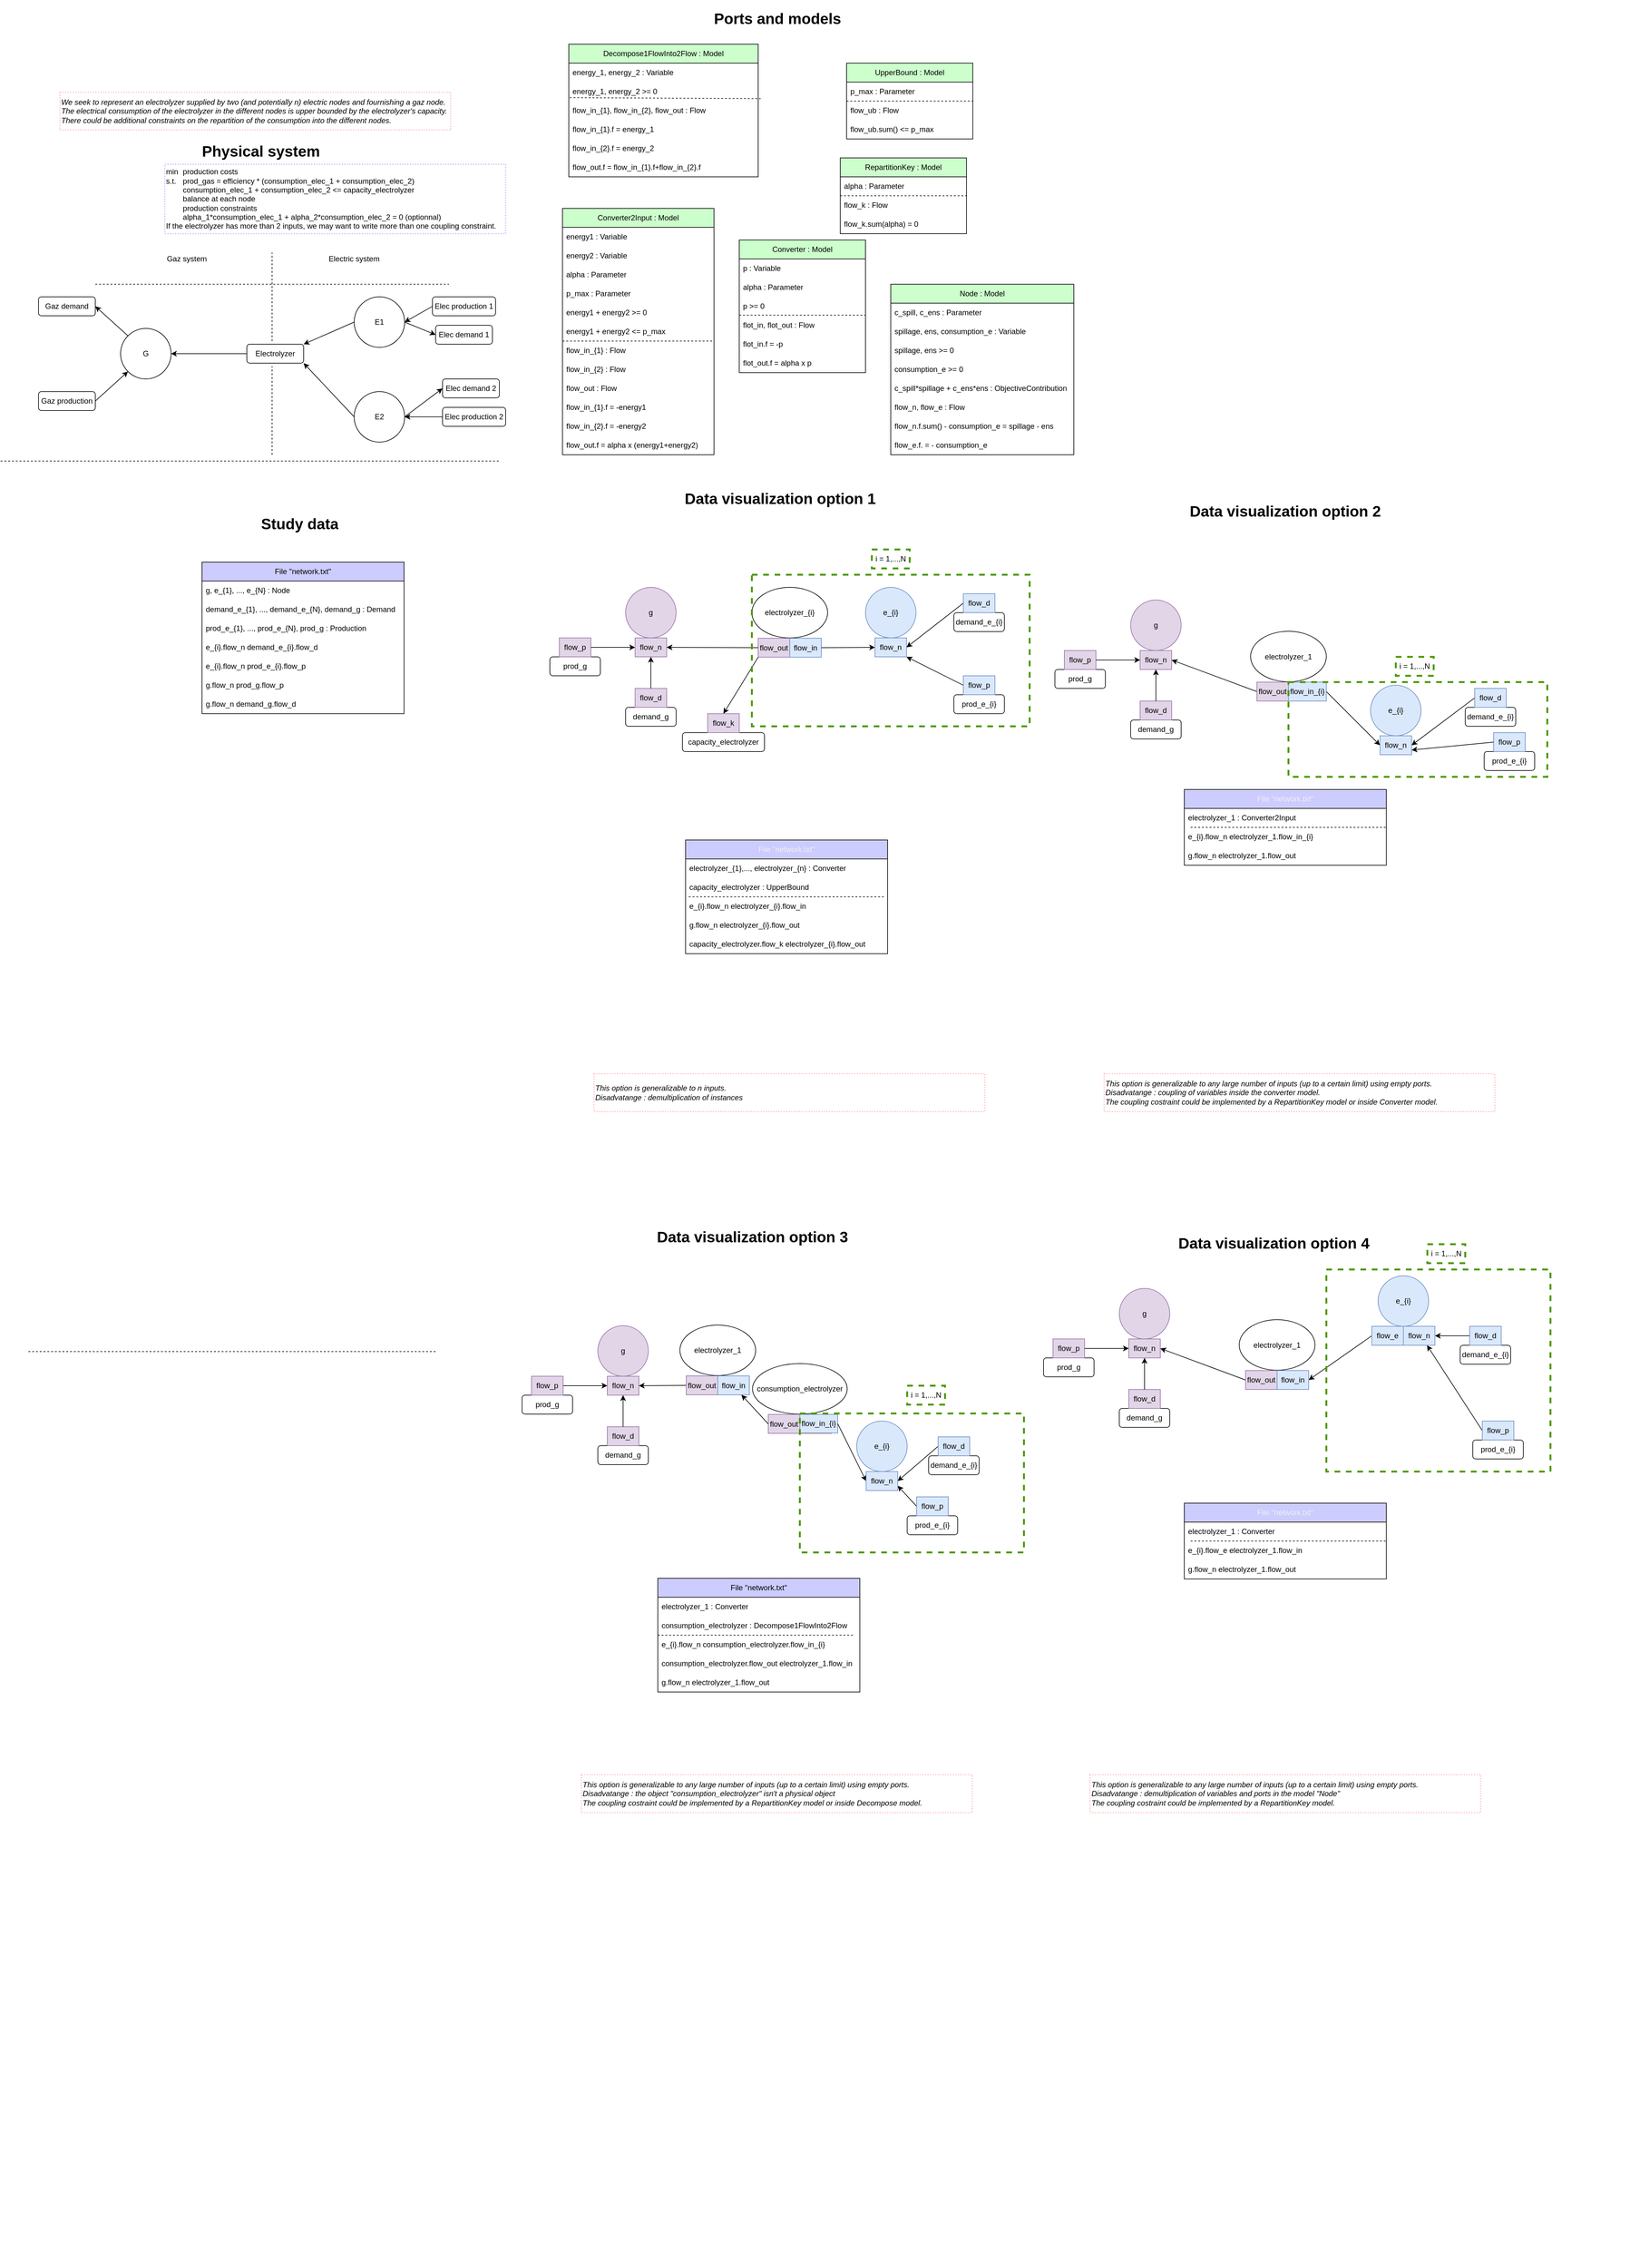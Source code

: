<mxfile>
    <diagram id="C5RBs43oDa-KdzZeNtuy" name="Page-1">
        <mxGraphModel dx="1202" dy="1762" grid="1" gridSize="10" guides="1" tooltips="1" connect="1" arrows="1" fold="1" page="1" pageScale="1" pageWidth="827" pageHeight="1169" math="0" shadow="0">
            <root>
                <mxCell id="WIyWlLk6GJQsqaUBKTNV-0"/>
                <mxCell id="WIyWlLk6GJQsqaUBKTNV-1" parent="WIyWlLk6GJQsqaUBKTNV-0"/>
                <mxCell id="hW5n2ouBTmK9XzmkuQqM-54" value="" style="endArrow=none;dashed=1;html=1;rounded=0;startArrow=none;" parent="WIyWlLk6GJQsqaUBKTNV-1" edge="1">
                    <mxGeometry width="50" height="50" relative="1" as="geometry">
                        <mxPoint x="440" y="-190" as="sourcePoint"/>
                        <mxPoint x="440" y="-330" as="targetPoint"/>
                    </mxGeometry>
                </mxCell>
                <mxCell id="hW5n2ouBTmK9XzmkuQqM-55" value="" style="endArrow=none;dashed=1;html=1;rounded=0;" parent="WIyWlLk6GJQsqaUBKTNV-1" edge="1">
                    <mxGeometry width="50" height="50" relative="1" as="geometry">
                        <mxPoint x="160" y="-280" as="sourcePoint"/>
                        <mxPoint x="720" y="-280" as="targetPoint"/>
                    </mxGeometry>
                </mxCell>
                <mxCell id="hW5n2ouBTmK9XzmkuQqM-56" value="Gaz system" style="text;html=1;strokeColor=none;fillColor=none;align=center;verticalAlign=middle;whiteSpace=wrap;rounded=0;" parent="WIyWlLk6GJQsqaUBKTNV-1" vertex="1">
                    <mxGeometry x="250" y="-340" width="110" height="40" as="geometry"/>
                </mxCell>
                <mxCell id="hW5n2ouBTmK9XzmkuQqM-57" value="Electric system" style="text;html=1;strokeColor=none;fillColor=none;align=center;verticalAlign=middle;whiteSpace=wrap;rounded=0;" parent="WIyWlLk6GJQsqaUBKTNV-1" vertex="1">
                    <mxGeometry x="515" y="-340" width="110" height="40" as="geometry"/>
                </mxCell>
                <mxCell id="hW5n2ouBTmK9XzmkuQqM-58" value="G" style="ellipse;whiteSpace=wrap;html=1;aspect=fixed;" parent="WIyWlLk6GJQsqaUBKTNV-1" vertex="1">
                    <mxGeometry x="200" y="-210" width="80" height="80" as="geometry"/>
                </mxCell>
                <mxCell id="hW5n2ouBTmK9XzmkuQqM-59" value="E1" style="ellipse;whiteSpace=wrap;html=1;aspect=fixed;" parent="WIyWlLk6GJQsqaUBKTNV-1" vertex="1">
                    <mxGeometry x="570" y="-260" width="80" height="80" as="geometry"/>
                </mxCell>
                <mxCell id="hW5n2ouBTmK9XzmkuQqM-60" value="" style="endArrow=classic;html=1;rounded=0;entryX=0;entryY=1;entryDx=0;entryDy=0;exitX=1;exitY=0.5;exitDx=0;exitDy=0;" parent="WIyWlLk6GJQsqaUBKTNV-1" source="hW5n2ouBTmK9XzmkuQqM-64" target="hW5n2ouBTmK9XzmkuQqM-58" edge="1">
                    <mxGeometry width="50" height="50" relative="1" as="geometry">
                        <mxPoint x="230" y="-90" as="sourcePoint"/>
                        <mxPoint x="440" y="-90" as="targetPoint"/>
                    </mxGeometry>
                </mxCell>
                <mxCell id="hW5n2ouBTmK9XzmkuQqM-61" value="" style="endArrow=classic;html=1;rounded=0;exitX=0;exitY=0;exitDx=0;exitDy=0;entryX=1;entryY=0.5;entryDx=0;entryDy=0;" parent="WIyWlLk6GJQsqaUBKTNV-1" source="hW5n2ouBTmK9XzmkuQqM-58" target="hW5n2ouBTmK9XzmkuQqM-67" edge="1">
                    <mxGeometry width="50" height="50" relative="1" as="geometry">
                        <mxPoint x="240" y="-80" as="sourcePoint"/>
                        <mxPoint x="210" y="-230" as="targetPoint"/>
                    </mxGeometry>
                </mxCell>
                <mxCell id="hW5n2ouBTmK9XzmkuQqM-63" value="" style="endArrow=classic;html=1;rounded=0;entryX=1;entryY=0.5;entryDx=0;entryDy=0;exitX=0;exitY=0.5;exitDx=0;exitDy=0;" parent="WIyWlLk6GJQsqaUBKTNV-1" source="hW5n2ouBTmK9XzmkuQqM-65" target="50" edge="1">
                    <mxGeometry width="50" height="50" relative="1" as="geometry">
                        <mxPoint x="650" y="-90" as="sourcePoint"/>
                        <mxPoint x="600" y="-110" as="targetPoint"/>
                    </mxGeometry>
                </mxCell>
                <mxCell id="hW5n2ouBTmK9XzmkuQqM-64" value="Gaz production" style="rounded=1;whiteSpace=wrap;html=1;" parent="WIyWlLk6GJQsqaUBKTNV-1" vertex="1">
                    <mxGeometry x="70" y="-110" width="90" height="30" as="geometry"/>
                </mxCell>
                <mxCell id="hW5n2ouBTmK9XzmkuQqM-65" value="Elec production 2" style="rounded=1;whiteSpace=wrap;html=1;" parent="WIyWlLk6GJQsqaUBKTNV-1" vertex="1">
                    <mxGeometry x="710" y="-85" width="100" height="30" as="geometry"/>
                </mxCell>
                <mxCell id="hW5n2ouBTmK9XzmkuQqM-66" value="Elec demand 1" style="rounded=1;whiteSpace=wrap;html=1;" parent="WIyWlLk6GJQsqaUBKTNV-1" vertex="1">
                    <mxGeometry x="699" y="-215" width="90" height="30" as="geometry"/>
                </mxCell>
                <mxCell id="hW5n2ouBTmK9XzmkuQqM-67" value="Gaz demand" style="rounded=1;whiteSpace=wrap;html=1;" parent="WIyWlLk6GJQsqaUBKTNV-1" vertex="1">
                    <mxGeometry x="70" y="-260" width="90" height="30" as="geometry"/>
                </mxCell>
                <mxCell id="hW5n2ouBTmK9XzmkuQqM-78" value="" style="endArrow=none;dashed=1;html=1;rounded=0;" parent="WIyWlLk6GJQsqaUBKTNV-1" edge="1">
                    <mxGeometry width="50" height="50" relative="1" as="geometry">
                        <mxPoint x="10" as="sourcePoint"/>
                        <mxPoint x="800" as="targetPoint"/>
                    </mxGeometry>
                </mxCell>
                <mxCell id="hW5n2ouBTmK9XzmkuQqM-82" value="" style="endArrow=none;dashed=1;html=1;rounded=0;" parent="WIyWlLk6GJQsqaUBKTNV-1" edge="1">
                    <mxGeometry width="50" height="50" relative="1" as="geometry">
                        <mxPoint x="54" y="1410" as="sourcePoint"/>
                        <mxPoint x="699" y="1410" as="targetPoint"/>
                    </mxGeometry>
                </mxCell>
                <mxCell id="0" value="" style="group" parent="WIyWlLk6GJQsqaUBKTNV-1" vertex="1" connectable="0">
                    <mxGeometry x="890" y="-584" width="840" height="594" as="geometry"/>
                </mxCell>
                <mxCell id="150" value="RepartitionKey : Model" style="swimlane;fontStyle=0;childLayout=stackLayout;horizontal=1;startSize=30;horizontalStack=0;resizeParent=1;resizeParentMax=0;resizeLast=0;collapsible=1;marginBottom=0;whiteSpace=wrap;html=1;fontColor=#000000;strokeColor=default;fillColor=#CCFFCC;" parent="0" vertex="1">
                    <mxGeometry x="450" y="104" width="200" height="120" as="geometry"/>
                </mxCell>
                <mxCell id="152" value="alpha : Parameter" style="text;strokeColor=none;fillColor=none;align=left;verticalAlign=middle;spacingLeft=4;spacingRight=4;overflow=hidden;points=[[0,0.5],[1,0.5]];portConstraint=eastwest;rotatable=0;whiteSpace=wrap;html=1;" parent="150" vertex="1">
                    <mxGeometry y="30" width="200" height="30" as="geometry"/>
                </mxCell>
                <mxCell id="154" value="" style="endArrow=none;dashed=1;html=1;rounded=0;exitX=0;exitY=0.5;exitDx=0;exitDy=0;entryX=1;entryY=0.5;entryDx=0;entryDy=0;" parent="150" edge="1">
                    <mxGeometry width="50" height="50" relative="1" as="geometry">
                        <mxPoint y="60" as="sourcePoint"/>
                        <mxPoint x="200" y="60" as="targetPoint"/>
                    </mxGeometry>
                </mxCell>
                <mxCell id="155" value="flow_k : Flow" style="text;strokeColor=none;fillColor=none;align=left;verticalAlign=middle;spacingLeft=4;spacingRight=4;overflow=hidden;points=[[0,0.5],[1,0.5]];portConstraint=eastwest;rotatable=0;whiteSpace=wrap;html=1;" parent="150" vertex="1">
                    <mxGeometry y="60" width="200" height="30" as="geometry"/>
                </mxCell>
                <mxCell id="158" value="flow_k.sum(alpha) = 0" style="text;strokeColor=none;fillColor=none;align=left;verticalAlign=middle;spacingLeft=4;spacingRight=4;overflow=hidden;points=[[0,0.5],[1,0.5]];portConstraint=eastwest;rotatable=0;whiteSpace=wrap;html=1;" parent="150" vertex="1">
                    <mxGeometry y="90" width="200" height="30" as="geometry"/>
                </mxCell>
                <mxCell id="192" value="Converter2Input : Model" style="swimlane;fontStyle=0;childLayout=stackLayout;horizontal=1;startSize=30;horizontalStack=0;resizeParent=1;resizeParentMax=0;resizeLast=0;collapsible=1;marginBottom=0;whiteSpace=wrap;html=1;fontColor=#000000;fillColor=#CCFFCC;" parent="0" vertex="1">
                    <mxGeometry x="10" y="184" width="240" height="390" as="geometry"/>
                </mxCell>
                <mxCell id="201" value="energy1 : Variable" style="text;strokeColor=none;fillColor=none;align=left;verticalAlign=middle;spacingLeft=4;spacingRight=4;overflow=hidden;points=[[0,0.5],[1,0.5]];portConstraint=eastwest;rotatable=0;whiteSpace=wrap;html=1;" parent="192" vertex="1">
                    <mxGeometry y="30" width="240" height="30" as="geometry"/>
                </mxCell>
                <mxCell id="193" value="energy2 : Variable" style="text;strokeColor=none;fillColor=none;align=left;verticalAlign=middle;spacingLeft=4;spacingRight=4;overflow=hidden;points=[[0,0.5],[1,0.5]];portConstraint=eastwest;rotatable=0;whiteSpace=wrap;html=1;" parent="192" vertex="1">
                    <mxGeometry y="60" width="240" height="30" as="geometry"/>
                </mxCell>
                <mxCell id="194" value="alpha : Parameter" style="text;strokeColor=none;fillColor=none;align=left;verticalAlign=middle;spacingLeft=4;spacingRight=4;overflow=hidden;points=[[0,0.5],[1,0.5]];portConstraint=eastwest;rotatable=0;whiteSpace=wrap;html=1;" parent="192" vertex="1">
                    <mxGeometry y="90" width="240" height="30" as="geometry"/>
                </mxCell>
                <mxCell id="202" value="p_max : Parameter" style="text;strokeColor=none;fillColor=none;align=left;verticalAlign=middle;spacingLeft=4;spacingRight=4;overflow=hidden;points=[[0,0.5],[1,0.5]];portConstraint=eastwest;rotatable=0;whiteSpace=wrap;html=1;" parent="192" vertex="1">
                    <mxGeometry y="120" width="240" height="30" as="geometry"/>
                </mxCell>
                <mxCell id="195" value="&lt;span style=&quot;color: rgba(0, 0, 0, 0); font-family: monospace; font-size: 0px;&quot;&gt;%3CmxGraphModel%3E%3Croot%3E%3CmxCell%20id%3D%220%22%2F%3E%3CmxCell%20id%3D%221%22%20parent%3D%220%22%2F%3E%3CmxCell%20id%3D%222%22%20value%3D%22alpha%20%3A%20Parameter%22%20style%3D%22text%3BstrokeColor%3Dnone%3BfillColor%3Dnone%3Balign%3Dleft%3BverticalAlign%3Dmiddle%3BspacingLeft%3D4%3BspacingRight%3D4%3Boverflow%3Dhidden%3Bpoints%3D%5B%5B0%2C0.5%5D%2C%5B1%2C0.5%5D%5D%3BportConstraint%3Deastwest%3Brotatable%3D0%3BwhiteSpace%3Dwrap%3Bhtml%3D1%3B%22%20vertex%3D%221%22%20parent%3D%221%22%3E%3CmxGeometry%20x%3D%22960%22%20y%3D%22-180%22%20width%3D%22200%22%20height%3D%2230%22%20as%3D%22geometry%22%2F%3E%3C%2FmxCell%3E%3C%2Froot%3E%3C%2FmxGraphModel%3E&lt;/span&gt;energy1 + energy2 &amp;gt;= 0" style="text;strokeColor=none;fillColor=none;align=left;verticalAlign=middle;spacingLeft=4;spacingRight=4;overflow=hidden;points=[[0,0.5],[1,0.5]];portConstraint=eastwest;rotatable=0;whiteSpace=wrap;html=1;" parent="192" vertex="1">
                    <mxGeometry y="150" width="240" height="30" as="geometry"/>
                </mxCell>
                <mxCell id="203" value="&lt;span style=&quot;color: rgba(0, 0, 0, 0); font-family: monospace; font-size: 0px;&quot;&gt;%3CmxGraphModel%3E%3Croot%3E%3CmxCell%20id%3D%220%22%2F%3E%3CmxCell%20id%3D%221%22%20parent%3D%220%22%2F%3E%3CmxCell%20id%3D%222%22%20value%3D%22alpha%20%3A%20Parameter%22%20style%3D%22text%3BstrokeColor%3Dnone%3BfillColor%3Dnone%3Balign%3Dleft%3BverticalAlign%3Dmiddle%3BspacingLeft%3D4%3BspacingRight%3D4%3Boverflow%3Dhidden%3Bpoints%3D%5B%5B0%2C0.5%5D%2C%5B1%2C0.5%5D%5D%3BportConstraint%3Deastwest%3Brotatable%3D0%3BwhiteSpace%3Dwrap%3Bhtml%3D1%3B%22%20vertex%3D%221%22%20parent%3D%221%22%3E%3CmxGeometry%20x%3D%22960%22%20y%3D%22-180%22%20width%3D%22200%22%20height%3D%2230%22%20as%3D%22geometry%22%2F%3E%3C%2FmxCell%3E%3C%2Froot%3E%3C%2FmxGraphModel%3E&lt;/span&gt;energy1 + energy2 &amp;lt;= p_max" style="text;strokeColor=none;fillColor=none;align=left;verticalAlign=middle;spacingLeft=4;spacingRight=4;overflow=hidden;points=[[0,0.5],[1,0.5]];portConstraint=eastwest;rotatable=0;whiteSpace=wrap;html=1;" parent="192" vertex="1">
                    <mxGeometry y="180" width="240" height="30" as="geometry"/>
                </mxCell>
                <mxCell id="196" value="" style="endArrow=none;dashed=1;html=1;rounded=0;exitX=0;exitY=0.5;exitDx=0;exitDy=0;" parent="192" edge="1">
                    <mxGeometry width="50" height="50" relative="1" as="geometry">
                        <mxPoint y="210" as="sourcePoint"/>
                        <mxPoint x="240" y="210" as="targetPoint"/>
                    </mxGeometry>
                </mxCell>
                <mxCell id="197" value="flow_in_{1} : Flow" style="text;strokeColor=none;fillColor=none;align=left;verticalAlign=middle;spacingLeft=4;spacingRight=4;overflow=hidden;points=[[0,0.5],[1,0.5]];portConstraint=eastwest;rotatable=0;whiteSpace=wrap;html=1;" parent="192" vertex="1">
                    <mxGeometry y="210" width="240" height="30" as="geometry"/>
                </mxCell>
                <mxCell id="198" value="flow_in_{2} : Flow" style="text;strokeColor=none;fillColor=none;align=left;verticalAlign=middle;spacingLeft=4;spacingRight=4;overflow=hidden;points=[[0,0.5],[1,0.5]];portConstraint=eastwest;rotatable=0;whiteSpace=wrap;html=1;" parent="192" vertex="1">
                    <mxGeometry y="240" width="240" height="30" as="geometry"/>
                </mxCell>
                <mxCell id="204" value="flow_out : Flow" style="text;strokeColor=none;fillColor=none;align=left;verticalAlign=middle;spacingLeft=4;spacingRight=4;overflow=hidden;points=[[0,0.5],[1,0.5]];portConstraint=eastwest;rotatable=0;whiteSpace=wrap;html=1;" parent="192" vertex="1">
                    <mxGeometry y="270" width="240" height="30" as="geometry"/>
                </mxCell>
                <mxCell id="199" value="flow_in_{1}.f = -energy1" style="text;strokeColor=none;fillColor=none;align=left;verticalAlign=middle;spacingLeft=4;spacingRight=4;overflow=hidden;points=[[0,0.5],[1,0.5]];portConstraint=eastwest;rotatable=0;whiteSpace=wrap;html=1;" parent="192" vertex="1">
                    <mxGeometry y="300" width="240" height="30" as="geometry"/>
                </mxCell>
                <mxCell id="205" value="flow_in_{2}.f = -energy2" style="text;strokeColor=none;fillColor=none;align=left;verticalAlign=middle;spacingLeft=4;spacingRight=4;overflow=hidden;points=[[0,0.5],[1,0.5]];portConstraint=eastwest;rotatable=0;whiteSpace=wrap;html=1;" parent="192" vertex="1">
                    <mxGeometry y="330" width="240" height="30" as="geometry"/>
                </mxCell>
                <mxCell id="200" value="flow_out.f = alpha x (energy1+energy2)" style="text;strokeColor=none;fillColor=none;align=left;verticalAlign=middle;spacingLeft=4;spacingRight=4;overflow=hidden;points=[[0,0.5],[1,0.5]];portConstraint=eastwest;rotatable=0;whiteSpace=wrap;html=1;" parent="192" vertex="1">
                    <mxGeometry y="360" width="240" height="30" as="geometry"/>
                </mxCell>
                <mxCell id="397" value="Converter : Model" style="swimlane;fontStyle=0;childLayout=stackLayout;horizontal=1;startSize=30;horizontalStack=0;resizeParent=1;resizeParentMax=0;resizeLast=0;collapsible=1;marginBottom=0;whiteSpace=wrap;html=1;fillColor=#CCFFCC;fontColor=#000000;" parent="0" vertex="1">
                    <mxGeometry x="290" y="234" width="200" height="210" as="geometry"/>
                </mxCell>
                <mxCell id="398" value="p : Variable" style="text;strokeColor=none;fillColor=none;align=left;verticalAlign=middle;spacingLeft=4;spacingRight=4;overflow=hidden;points=[[0,0.5],[1,0.5]];portConstraint=eastwest;rotatable=0;whiteSpace=wrap;html=1;" parent="397" vertex="1">
                    <mxGeometry y="30" width="200" height="30" as="geometry"/>
                </mxCell>
                <mxCell id="399" value="alpha : Parameter" style="text;strokeColor=none;fillColor=none;align=left;verticalAlign=middle;spacingLeft=4;spacingRight=4;overflow=hidden;points=[[0,0.5],[1,0.5]];portConstraint=eastwest;rotatable=0;whiteSpace=wrap;html=1;" parent="397" vertex="1">
                    <mxGeometry y="60" width="200" height="30" as="geometry"/>
                </mxCell>
                <mxCell id="400" value="p &amp;gt;= 0" style="text;strokeColor=none;fillColor=none;align=left;verticalAlign=middle;spacingLeft=4;spacingRight=4;overflow=hidden;points=[[0,0.5],[1,0.5]];portConstraint=eastwest;rotatable=0;whiteSpace=wrap;html=1;" parent="397" vertex="1">
                    <mxGeometry y="90" width="200" height="30" as="geometry"/>
                </mxCell>
                <mxCell id="401" value="" style="endArrow=none;dashed=1;html=1;rounded=0;exitX=0;exitY=0.5;exitDx=0;exitDy=0;entryX=1;entryY=0.5;entryDx=0;entryDy=0;" parent="397" edge="1">
                    <mxGeometry width="50" height="50" relative="1" as="geometry">
                        <mxPoint y="119" as="sourcePoint"/>
                        <mxPoint x="200" y="119" as="targetPoint"/>
                    </mxGeometry>
                </mxCell>
                <mxCell id="402" value="flot_in, flot_out : Flow" style="text;strokeColor=none;fillColor=none;align=left;verticalAlign=middle;spacingLeft=4;spacingRight=4;overflow=hidden;points=[[0,0.5],[1,0.5]];portConstraint=eastwest;rotatable=0;whiteSpace=wrap;html=1;" parent="397" vertex="1">
                    <mxGeometry y="120" width="200" height="30" as="geometry"/>
                </mxCell>
                <mxCell id="403" value="flot_in.f = -p" style="text;strokeColor=none;fillColor=none;align=left;verticalAlign=middle;spacingLeft=4;spacingRight=4;overflow=hidden;points=[[0,0.5],[1,0.5]];portConstraint=eastwest;rotatable=0;whiteSpace=wrap;html=1;" parent="397" vertex="1">
                    <mxGeometry y="150" width="200" height="30" as="geometry"/>
                </mxCell>
                <mxCell id="404" value="flot_out.f = alpha x p" style="text;strokeColor=none;fillColor=none;align=left;verticalAlign=middle;spacingLeft=4;spacingRight=4;overflow=hidden;points=[[0,0.5],[1,0.5]];portConstraint=eastwest;rotatable=0;whiteSpace=wrap;html=1;" parent="397" vertex="1">
                    <mxGeometry y="180" width="200" height="30" as="geometry"/>
                </mxCell>
                <mxCell id="215" value="" style="endArrow=none;dashed=1;html=1;rounded=0;exitX=0;exitY=0.5;exitDx=0;exitDy=0;entryX=1;entryY=0.5;entryDx=0;entryDy=0;" parent="0" edge="1">
                    <mxGeometry width="50" height="50" relative="1" as="geometry">
                        <mxPoint x="460" y="14" as="sourcePoint"/>
                        <mxPoint x="660" y="14" as="targetPoint"/>
                    </mxGeometry>
                </mxCell>
                <mxCell id="559" value="Node : Model" style="swimlane;fontStyle=0;childLayout=stackLayout;horizontal=1;startSize=30;horizontalStack=0;resizeParent=1;resizeParentMax=0;resizeLast=0;collapsible=1;marginBottom=0;whiteSpace=wrap;html=1;fillColor=#CCFFCC;fontColor=#000000;" parent="0" vertex="1">
                    <mxGeometry x="530" y="304" width="290" height="270" as="geometry"/>
                </mxCell>
                <mxCell id="666" value="c_spill, c_ens : Parameter" style="text;strokeColor=none;fillColor=none;align=left;verticalAlign=middle;spacingLeft=4;spacingRight=4;overflow=hidden;points=[[0,0.5],[1,0.5]];portConstraint=eastwest;rotatable=0;whiteSpace=wrap;html=1;" parent="559" vertex="1">
                    <mxGeometry y="30" width="290" height="30" as="geometry"/>
                </mxCell>
                <mxCell id="560" value="spillage, ens, consumption_e : Variable" style="text;strokeColor=none;fillColor=none;align=left;verticalAlign=middle;spacingLeft=4;spacingRight=4;overflow=hidden;points=[[0,0.5],[1,0.5]];portConstraint=eastwest;rotatable=0;whiteSpace=wrap;html=1;" parent="559" vertex="1">
                    <mxGeometry y="60" width="290" height="30" as="geometry"/>
                </mxCell>
                <mxCell id="671" value="spillage, ens &amp;gt;= 0" style="text;strokeColor=none;fillColor=none;align=left;verticalAlign=middle;spacingLeft=4;spacingRight=4;overflow=hidden;points=[[0,0.5],[1,0.5]];portConstraint=eastwest;rotatable=0;whiteSpace=wrap;html=1;" parent="559" vertex="1">
                    <mxGeometry y="90" width="290" height="30" as="geometry"/>
                </mxCell>
                <mxCell id="659" value="consumption_e &amp;gt;= 0" style="text;strokeColor=none;fillColor=none;align=left;verticalAlign=middle;spacingLeft=4;spacingRight=4;overflow=hidden;points=[[0,0.5],[1,0.5]];portConstraint=eastwest;rotatable=0;whiteSpace=wrap;html=1;" parent="559" vertex="1">
                    <mxGeometry y="120" width="290" height="30" as="geometry"/>
                </mxCell>
                <mxCell id="667" value="c_spill*spillage + c_ens*ens : ObjectiveContribution" style="text;strokeColor=none;fillColor=none;align=left;verticalAlign=middle;spacingLeft=4;spacingRight=4;overflow=hidden;points=[[0,0.5],[1,0.5]];portConstraint=eastwest;rotatable=0;whiteSpace=wrap;html=1;" parent="559" vertex="1">
                    <mxGeometry y="150" width="290" height="30" as="geometry"/>
                </mxCell>
                <mxCell id="561" value="flow_n, flow_e : Flow" style="text;strokeColor=none;fillColor=none;align=left;verticalAlign=middle;spacingLeft=4;spacingRight=4;overflow=hidden;points=[[0,0.5],[1,0.5]];portConstraint=eastwest;rotatable=0;whiteSpace=wrap;html=1;" parent="559" vertex="1">
                    <mxGeometry y="180" width="290" height="30" as="geometry"/>
                </mxCell>
                <mxCell id="562" value="flow_n.f.sum() - consumption_e = spillage - ens" style="text;strokeColor=none;fillColor=none;align=left;verticalAlign=middle;spacingLeft=4;spacingRight=4;overflow=hidden;points=[[0,0.5],[1,0.5]];portConstraint=eastwest;rotatable=0;whiteSpace=wrap;html=1;" parent="559" vertex="1">
                    <mxGeometry y="210" width="290" height="30" as="geometry"/>
                </mxCell>
                <mxCell id="652" value="flow_e.f. = - consumption_e" style="text;strokeColor=none;fillColor=none;align=left;verticalAlign=middle;spacingLeft=4;spacingRight=4;overflow=hidden;points=[[0,0.5],[1,0.5]];portConstraint=eastwest;rotatable=0;whiteSpace=wrap;html=1;" parent="559" vertex="1">
                    <mxGeometry y="240" width="290" height="30" as="geometry"/>
                </mxCell>
                <mxCell id="1" value="" style="group;fillColor=none;" parent="WIyWlLk6GJQsqaUBKTNV-1" vertex="1" connectable="0">
                    <mxGeometry x="109" y="80" width="680" height="690" as="geometry"/>
                </mxCell>
                <mxCell id="hW5n2ouBTmK9XzmkuQqM-36" value="File &quot;network.txt&quot;" style="swimlane;fontStyle=0;childLayout=stackLayout;horizontal=1;startSize=30;horizontalStack=0;resizeParent=1;resizeParentMax=0;resizeLast=0;collapsible=1;marginBottom=0;whiteSpace=wrap;html=1;fillColor=#ccccff;" parent="1" vertex="1">
                    <mxGeometry x="220" y="80" width="320" height="240" as="geometry"/>
                </mxCell>
                <mxCell id="390" value="g, e_{1}, ..., e_{N} : Node" style="text;strokeColor=none;fillColor=none;align=left;verticalAlign=middle;spacingLeft=4;spacingRight=4;overflow=hidden;points=[[0,0.5],[1,0.5]];portConstraint=eastwest;rotatable=0;whiteSpace=wrap;html=1;" parent="hW5n2ouBTmK9XzmkuQqM-36" vertex="1">
                    <mxGeometry y="30" width="320" height="30" as="geometry"/>
                </mxCell>
                <mxCell id="391" value="demand_e_{1}, ..., demand_e_{N}, demand_g : Demand" style="text;strokeColor=none;fillColor=none;align=left;verticalAlign=middle;spacingLeft=4;spacingRight=4;overflow=hidden;points=[[0,0.5],[1,0.5]];portConstraint=eastwest;rotatable=0;whiteSpace=wrap;html=1;" parent="hW5n2ouBTmK9XzmkuQqM-36" vertex="1">
                    <mxGeometry y="60" width="320" height="30" as="geometry"/>
                </mxCell>
                <mxCell id="392" value="prod_e_{1}, ..., prod_e_{N}, prod_g : Production" style="text;strokeColor=none;fillColor=none;align=left;verticalAlign=middle;spacingLeft=4;spacingRight=4;overflow=hidden;points=[[0,0.5],[1,0.5]];portConstraint=eastwest;rotatable=0;whiteSpace=wrap;html=1;" parent="hW5n2ouBTmK9XzmkuQqM-36" vertex="1">
                    <mxGeometry y="90" width="320" height="30" as="geometry"/>
                </mxCell>
                <mxCell id="394" value="e_{i}.flow_n demand_e_{i}.flow_d" style="text;strokeColor=none;fillColor=none;align=left;verticalAlign=middle;spacingLeft=4;spacingRight=4;overflow=hidden;points=[[0,0.5],[1,0.5]];portConstraint=eastwest;rotatable=0;whiteSpace=wrap;html=1;" parent="hW5n2ouBTmK9XzmkuQqM-36" vertex="1">
                    <mxGeometry y="120" width="320" height="30" as="geometry"/>
                </mxCell>
                <mxCell id="393" value="e_{i}.flow_n prod_e_{i}.flow_p" style="text;strokeColor=none;fillColor=none;align=left;verticalAlign=middle;spacingLeft=4;spacingRight=4;overflow=hidden;points=[[0,0.5],[1,0.5]];portConstraint=eastwest;rotatable=0;whiteSpace=wrap;html=1;" parent="hW5n2ouBTmK9XzmkuQqM-36" vertex="1">
                    <mxGeometry y="150" width="320" height="30" as="geometry"/>
                </mxCell>
                <mxCell id="395" value="g.flow_n prod_g.flow_p" style="text;strokeColor=none;fillColor=none;align=left;verticalAlign=middle;spacingLeft=4;spacingRight=4;overflow=hidden;points=[[0,0.5],[1,0.5]];portConstraint=eastwest;rotatable=0;whiteSpace=wrap;html=1;" parent="hW5n2ouBTmK9XzmkuQqM-36" vertex="1">
                    <mxGeometry y="180" width="320" height="30" as="geometry"/>
                </mxCell>
                <mxCell id="396" value="g.flow_n demand_g.flow_d" style="text;strokeColor=none;fillColor=none;align=left;verticalAlign=middle;spacingLeft=4;spacingRight=4;overflow=hidden;points=[[0,0.5],[1,0.5]];portConstraint=eastwest;rotatable=0;whiteSpace=wrap;html=1;" parent="hW5n2ouBTmK9XzmkuQqM-36" vertex="1">
                    <mxGeometry y="210" width="320" height="30" as="geometry"/>
                </mxCell>
                <mxCell id="hW5n2ouBTmK9XzmkuQqM-80" value="&lt;h1&gt;Study data&lt;/h1&gt;" style="text;html=1;strokeColor=none;fillColor=none;spacing=5;spacingTop=-20;whiteSpace=wrap;overflow=hidden;rounded=0;align=center;" parent="1" vertex="1">
                    <mxGeometry x="250" width="250" height="40" as="geometry"/>
                </mxCell>
                <mxCell id="11" value="&lt;font style=&quot;&quot;&gt;&lt;b&gt;&lt;font style=&quot;font-size: 24px;&quot;&gt;Data visualization&lt;/font&gt;&lt;/b&gt;&lt;b style=&quot;&quot;&gt;&lt;font style=&quot;font-size: 24px;&quot;&gt;&amp;nbsp;option 1&lt;/font&gt;&lt;br&gt;&lt;/b&gt;&lt;/font&gt;" style="text;html=1;strokeColor=none;fillColor=none;align=center;verticalAlign=middle;whiteSpace=wrap;rounded=0;" parent="WIyWlLk6GJQsqaUBKTNV-1" vertex="1">
                    <mxGeometry x="1030" width="430" height="120" as="geometry"/>
                </mxCell>
                <mxCell id="49" value="" style="group" parent="WIyWlLk6GJQsqaUBKTNV-1" vertex="1" connectable="0">
                    <mxGeometry x="880" y="170" width="810" height="320" as="geometry"/>
                </mxCell>
                <mxCell id="2" value="" style="group;fontColor=#000000;" parent="49" vertex="1" connectable="0">
                    <mxGeometry x="120" y="30" width="80" height="110" as="geometry"/>
                </mxCell>
                <mxCell id="3" value="g" style="ellipse;whiteSpace=wrap;html=1;aspect=fixed;fillColor=#e1d5e7;strokeColor=#9673a6;fontColor=#000000;" parent="2" vertex="1">
                    <mxGeometry width="80" height="80" as="geometry"/>
                </mxCell>
                <mxCell id="4" value="flow_n" style="rounded=0;whiteSpace=wrap;html=1;fillColor=#e1d5e7;strokeColor=#9673a6;fontColor=#000000;" parent="2" vertex="1">
                    <mxGeometry x="15" y="80" width="50" height="30" as="geometry"/>
                </mxCell>
                <mxCell id="22" value="" style="group" parent="49" vertex="1" connectable="0">
                    <mxGeometry x="320" y="30" width="120" height="110.5" as="geometry"/>
                </mxCell>
                <mxCell id="13" value="electrolyzer_{i}" style="ellipse;whiteSpace=wrap;html=1;container=0;" parent="22" vertex="1">
                    <mxGeometry width="120" height="80" as="geometry"/>
                </mxCell>
                <mxCell id="14" value="" style="group;fillColor=#f8cecc;strokeColor=#b85450;container=0;" parent="22" vertex="1" connectable="0">
                    <mxGeometry x="10" y="80.5" width="100" height="30" as="geometry"/>
                </mxCell>
                <mxCell id="15" value="flow_out" style="rounded=0;whiteSpace=wrap;html=1;fillColor=#e1d5e7;strokeColor=#9673a6;container=0;fontColor=#000000;" parent="22" vertex="1">
                    <mxGeometry x="10" y="80.5" width="50" height="30" as="geometry"/>
                </mxCell>
                <mxCell id="16" value="flow_in" style="rounded=0;whiteSpace=wrap;html=1;fillColor=#dae8fc;strokeColor=#6c8ebf;container=0;fontColor=#000000;" parent="22" vertex="1">
                    <mxGeometry x="60" y="80.5" width="50" height="30" as="geometry"/>
                </mxCell>
                <mxCell id="25" value="" style="endArrow=none;startArrow=classic;html=1;fontSize=24;exitX=1;exitY=0.5;exitDx=0;exitDy=0;entryX=0;entryY=0.5;entryDx=0;entryDy=0;startFill=1;endFill=0;" parent="49" source="4" target="15" edge="1">
                    <mxGeometry width="50" height="50" relative="1" as="geometry">
                        <mxPoint x="430" y="60" as="sourcePoint"/>
                        <mxPoint x="480" y="10" as="targetPoint"/>
                    </mxGeometry>
                </mxCell>
                <mxCell id="27" value="" style="endArrow=classic;startArrow=none;html=1;fontSize=24;exitX=1;exitY=0.5;exitDx=0;exitDy=0;entryX=0;entryY=0.5;entryDx=0;entryDy=0;startFill=0;" parent="49" source="16" target="10" edge="1">
                    <mxGeometry width="50" height="50" relative="1" as="geometry">
                        <mxPoint x="580" y="179.75" as="sourcePoint"/>
                        <mxPoint x="735" y="230.75" as="targetPoint"/>
                    </mxGeometry>
                </mxCell>
                <mxCell id="37" value="" style="group" parent="49" vertex="1" connectable="0">
                    <mxGeometry x="120" y="190" width="80" height="60" as="geometry"/>
                </mxCell>
                <mxCell id="38" value="demand_g" style="rounded=1;whiteSpace=wrap;html=1;container=0;" parent="37" vertex="1">
                    <mxGeometry y="30" width="80" height="30" as="geometry"/>
                </mxCell>
                <mxCell id="39" value="flow_d" style="rounded=0;whiteSpace=wrap;html=1;fillColor=#e1d5e7;strokeColor=#9673a6;container=0;fontColor=#000000;" parent="37" vertex="1">
                    <mxGeometry x="15" width="50" height="30" as="geometry"/>
                </mxCell>
                <mxCell id="40" value="" style="group" parent="49" vertex="1" connectable="0">
                    <mxGeometry y="110" width="80" height="60" as="geometry"/>
                </mxCell>
                <mxCell id="41" value="prod_g" style="rounded=1;whiteSpace=wrap;html=1;container=0;" parent="40" vertex="1">
                    <mxGeometry y="30" width="80" height="30" as="geometry"/>
                </mxCell>
                <mxCell id="42" value="flow_p" style="rounded=0;whiteSpace=wrap;html=1;fillColor=#e1d5e7;strokeColor=#9673a6;container=0;fontColor=#000000;" parent="40" vertex="1">
                    <mxGeometry x="15" width="50" height="30" as="geometry"/>
                </mxCell>
                <mxCell id="43" value="" style="endArrow=classic;startArrow=none;html=1;fontSize=24;exitX=1;exitY=0.5;exitDx=0;exitDy=0;entryX=0;entryY=0.5;entryDx=0;entryDy=0;startFill=0;" parent="49" source="42" target="4" edge="1">
                    <mxGeometry width="50" height="50" relative="1" as="geometry">
                        <mxPoint x="195" y="135" as="sourcePoint"/>
                        <mxPoint x="350" y="175" as="targetPoint"/>
                    </mxGeometry>
                </mxCell>
                <mxCell id="44" value="" style="endArrow=classic;startArrow=none;html=1;fontSize=24;exitX=0.5;exitY=0;exitDx=0;exitDy=0;entryX=0.5;entryY=1;entryDx=0;entryDy=0;startFill=0;" parent="49" source="39" target="4" edge="1">
                    <mxGeometry width="50" height="50" relative="1" as="geometry">
                        <mxPoint x="90" y="200" as="sourcePoint"/>
                        <mxPoint x="170" y="150" as="targetPoint"/>
                    </mxGeometry>
                </mxCell>
                <mxCell id="45" value="" style="endArrow=classic;startArrow=none;html=1;fontSize=24;exitX=0;exitY=0.5;exitDx=0;exitDy=0;entryX=1;entryY=0.5;entryDx=0;entryDy=0;startFill=0;" parent="49" source="36" target="10" edge="1">
                    <mxGeometry width="50" height="50" relative="1" as="geometry">
                        <mxPoint x="100" y="240" as="sourcePoint"/>
                        <mxPoint x="170" y="150" as="targetPoint"/>
                    </mxGeometry>
                </mxCell>
                <mxCell id="46" value="" style="endArrow=classic;startArrow=none;html=1;fontSize=24;exitX=0;exitY=0.5;exitDx=0;exitDy=0;entryX=1;entryY=1;entryDx=0;entryDy=0;startFill=0;" parent="49" source="31" target="10" edge="1">
                    <mxGeometry width="50" height="50" relative="1" as="geometry">
                        <mxPoint x="570" y="200" as="sourcePoint"/>
                        <mxPoint x="640" y="150" as="targetPoint"/>
                    </mxGeometry>
                </mxCell>
                <mxCell id="8" value="" style="group" parent="49" vertex="1" connectable="0">
                    <mxGeometry x="500" y="30" width="80" height="110" as="geometry"/>
                </mxCell>
                <mxCell id="9" value="e_{i}" style="ellipse;whiteSpace=wrap;html=1;aspect=fixed;fillColor=#dae8fc;strokeColor=#6c8ebf;fontColor=#000000;" parent="8" vertex="1">
                    <mxGeometry width="80" height="80" as="geometry"/>
                </mxCell>
                <mxCell id="10" value="flow_n" style="rounded=0;whiteSpace=wrap;html=1;fillColor=#dae8fc;strokeColor=#6c8ebf;fontColor=#000000;" parent="8" vertex="1">
                    <mxGeometry x="15" y="80" width="50" height="30" as="geometry"/>
                </mxCell>
                <mxCell id="218" value="" style="group;fontColor=#000000;" parent="49" vertex="1" connectable="0">
                    <mxGeometry x="240" y="230" width="100" height="60" as="geometry"/>
                </mxCell>
                <mxCell id="219" value="capacity_electrolyzer" style="rounded=1;whiteSpace=wrap;html=1;container=0;" parent="218" vertex="1">
                    <mxGeometry x="-30" y="30" width="130" height="30" as="geometry"/>
                </mxCell>
                <mxCell id="220" value="flow_k" style="rounded=0;whiteSpace=wrap;html=1;fillColor=#e1d5e7;strokeColor=#9673a6;container=0;fontColor=#000000;" parent="218" vertex="1">
                    <mxGeometry x="10" width="50" height="30" as="geometry"/>
                </mxCell>
                <mxCell id="221" value="" style="endArrow=none;startArrow=classic;html=1;fontSize=24;exitX=0.5;exitY=0;exitDx=0;exitDy=0;entryX=0;entryY=1;entryDx=0;entryDy=0;endFill=0;" parent="49" source="220" target="15" edge="1">
                    <mxGeometry width="50" height="50" relative="1" as="geometry">
                        <mxPoint x="195" y="135" as="sourcePoint"/>
                        <mxPoint x="350" y="105.5" as="targetPoint"/>
                    </mxGeometry>
                </mxCell>
                <mxCell id="34" value="" style="group" parent="49" vertex="1" connectable="0">
                    <mxGeometry x="640" y="40" width="80" height="60" as="geometry"/>
                </mxCell>
                <mxCell id="35" value="demand_e_{i}" style="rounded=1;whiteSpace=wrap;html=1;container=0;" parent="34" vertex="1">
                    <mxGeometry y="30" width="80" height="30" as="geometry"/>
                </mxCell>
                <mxCell id="36" value="flow_d" style="rounded=0;whiteSpace=wrap;html=1;fillColor=#dae8fc;strokeColor=#6c8ebf;container=0;fontColor=#000000;" parent="34" vertex="1">
                    <mxGeometry x="15" width="50" height="30" as="geometry"/>
                </mxCell>
                <mxCell id="33" value="" style="group" parent="49" vertex="1" connectable="0">
                    <mxGeometry x="640" y="170" width="80" height="60" as="geometry"/>
                </mxCell>
                <mxCell id="30" value="prod_e_{i}" style="rounded=1;whiteSpace=wrap;html=1;container=0;" parent="33" vertex="1">
                    <mxGeometry y="30" width="80" height="30" as="geometry"/>
                </mxCell>
                <mxCell id="31" value="&lt;font color=&quot;#000000&quot;&gt;flow_p&lt;/font&gt;" style="rounded=0;whiteSpace=wrap;html=1;fillColor=#dae8fc;strokeColor=#6c8ebf;container=0;" parent="33" vertex="1">
                    <mxGeometry x="15" width="50" height="30" as="geometry"/>
                </mxCell>
                <mxCell id="692" value="" style="group" vertex="1" connectable="0" parent="49">
                    <mxGeometry x="320" y="-30" width="440" height="280" as="geometry"/>
                </mxCell>
                <mxCell id="678" value="" style="rounded=0;whiteSpace=wrap;html=1;fillColor=none;strokeColor=#4D9900;strokeWidth=3;dashed=1;" parent="692" vertex="1">
                    <mxGeometry y="40" width="440" height="240" as="geometry"/>
                </mxCell>
                <mxCell id="679" value="i = 1,...,N" style="text;html=1;strokeColor=#4D9900;fillColor=none;align=center;verticalAlign=middle;whiteSpace=wrap;rounded=0;dashed=1;strokeWidth=3;" parent="692" vertex="1">
                    <mxGeometry x="190" width="60" height="30" as="geometry"/>
                </mxCell>
                <mxCell id="50" value="E2" style="ellipse;whiteSpace=wrap;html=1;aspect=fixed;" parent="WIyWlLk6GJQsqaUBKTNV-1" vertex="1">
                    <mxGeometry x="570" y="-110" width="80" height="80" as="geometry"/>
                </mxCell>
                <mxCell id="171" value="" style="endArrow=none;dashed=1;html=1;rounded=0;" parent="WIyWlLk6GJQsqaUBKTNV-1" edge="1">
                    <mxGeometry width="50" height="50" relative="1" as="geometry">
                        <mxPoint x="440" y="-10" as="sourcePoint"/>
                        <mxPoint x="440" y="-150" as="targetPoint"/>
                    </mxGeometry>
                </mxCell>
                <mxCell id="170" value="Electrolyzer" style="rounded=1;whiteSpace=wrap;html=1;" parent="WIyWlLk6GJQsqaUBKTNV-1" vertex="1">
                    <mxGeometry x="400" y="-185" width="90" height="30" as="geometry"/>
                </mxCell>
                <mxCell id="172" value="" style="endArrow=classic;html=1;rounded=0;entryX=0;entryY=0.5;entryDx=0;entryDy=0;exitX=1;exitY=0.5;exitDx=0;exitDy=0;" parent="WIyWlLk6GJQsqaUBKTNV-1" source="hW5n2ouBTmK9XzmkuQqM-59" target="hW5n2ouBTmK9XzmkuQqM-66" edge="1">
                    <mxGeometry width="50" height="50" relative="1" as="geometry">
                        <mxPoint x="720" y="-60" as="sourcePoint"/>
                        <mxPoint x="660" y="-60" as="targetPoint"/>
                    </mxGeometry>
                </mxCell>
                <mxCell id="173" value="" style="endArrow=classic;html=1;rounded=0;entryX=1;entryY=0;entryDx=0;entryDy=0;exitX=0;exitY=0.5;exitDx=0;exitDy=0;" parent="WIyWlLk6GJQsqaUBKTNV-1" source="hW5n2ouBTmK9XzmkuQqM-59" target="170" edge="1">
                    <mxGeometry width="50" height="50" relative="1" as="geometry">
                        <mxPoint x="660" y="-210" as="sourcePoint"/>
                        <mxPoint x="709" y="-210" as="targetPoint"/>
                    </mxGeometry>
                </mxCell>
                <mxCell id="174" value="" style="endArrow=classic;html=1;rounded=0;entryX=1;entryY=1;entryDx=0;entryDy=0;exitX=0;exitY=0.5;exitDx=0;exitDy=0;" parent="WIyWlLk6GJQsqaUBKTNV-1" source="50" target="170" edge="1">
                    <mxGeometry width="50" height="50" relative="1" as="geometry">
                        <mxPoint x="580" y="-210" as="sourcePoint"/>
                        <mxPoint x="500" y="-175" as="targetPoint"/>
                    </mxGeometry>
                </mxCell>
                <mxCell id="175" value="" style="endArrow=classic;html=1;rounded=0;entryX=1;entryY=0.5;entryDx=0;entryDy=0;exitX=0;exitY=0.5;exitDx=0;exitDy=0;" parent="WIyWlLk6GJQsqaUBKTNV-1" source="170" target="hW5n2ouBTmK9XzmkuQqM-58" edge="1">
                    <mxGeometry width="50" height="50" relative="1" as="geometry">
                        <mxPoint x="590" y="-200" as="sourcePoint"/>
                        <mxPoint x="510" y="-165" as="targetPoint"/>
                    </mxGeometry>
                </mxCell>
                <mxCell id="hW5n2ouBTmK9XzmkuQqM-79" value="&lt;h1&gt;Ports and models&lt;/h1&gt;" style="text;html=1;strokeColor=none;fillColor=none;spacing=5;spacingTop=-20;whiteSpace=wrap;overflow=hidden;rounded=0;" parent="WIyWlLk6GJQsqaUBKTNV-1" vertex="1">
                    <mxGeometry x="1134.5" y="-720" width="250" height="40" as="geometry"/>
                </mxCell>
                <mxCell id="213" value="UpperBound : Model" style="swimlane;fontStyle=0;childLayout=stackLayout;horizontal=1;startSize=30;horizontalStack=0;resizeParent=1;resizeParentMax=0;resizeLast=0;collapsible=1;marginBottom=0;whiteSpace=wrap;html=1;fillColor=#ccffcc;fontColor=#000000;" parent="WIyWlLk6GJQsqaUBKTNV-1" vertex="1">
                    <mxGeometry x="1350" y="-630" width="200" height="120" as="geometry"/>
                </mxCell>
                <mxCell id="214" value="p_max : Parameter" style="text;strokeColor=none;fillColor=none;align=left;verticalAlign=middle;spacingLeft=4;spacingRight=4;overflow=hidden;points=[[0,0.5],[1,0.5]];portConstraint=eastwest;rotatable=0;whiteSpace=wrap;html=1;" parent="213" vertex="1">
                    <mxGeometry y="30" width="200" height="30" as="geometry"/>
                </mxCell>
                <mxCell id="216" value="flow_ub : Flow" style="text;strokeColor=none;fillColor=none;align=left;verticalAlign=middle;spacingLeft=4;spacingRight=4;overflow=hidden;points=[[0,0.5],[1,0.5]];portConstraint=eastwest;rotatable=0;whiteSpace=wrap;html=1;" parent="213" vertex="1">
                    <mxGeometry y="60" width="200" height="30" as="geometry"/>
                </mxCell>
                <mxCell id="217" value="flow_ub.sum() &amp;lt;= p_max" style="text;strokeColor=none;fillColor=none;align=left;verticalAlign=middle;spacingLeft=4;spacingRight=4;overflow=hidden;points=[[0,0.5],[1,0.5]];portConstraint=eastwest;rotatable=0;whiteSpace=wrap;html=1;" parent="213" vertex="1">
                    <mxGeometry y="90" width="200" height="30" as="geometry"/>
                </mxCell>
                <mxCell id="223" value="&lt;span style=&quot;color: rgb(240, 240, 240);&quot;&gt;File &quot;network.txt&quot;&lt;/span&gt;" style="swimlane;fontStyle=0;childLayout=stackLayout;horizontal=1;startSize=30;horizontalStack=0;resizeParent=1;resizeParentMax=0;resizeLast=0;collapsible=1;marginBottom=0;whiteSpace=wrap;html=1;strokeColor=#000000;fillColor=#CCCCFF;fontColor=#000000;" parent="WIyWlLk6GJQsqaUBKTNV-1" vertex="1">
                    <mxGeometry x="1095" y="600" width="320" height="180" as="geometry"/>
                </mxCell>
                <mxCell id="231" value="electrolyzer_{1},..., electrolyzer_{n} : Converter" style="text;strokeColor=none;fillColor=none;align=left;verticalAlign=middle;spacingLeft=4;spacingRight=4;overflow=hidden;points=[[0,0.5],[1,0.5]];portConstraint=eastwest;rotatable=0;whiteSpace=wrap;html=1;" parent="223" vertex="1">
                    <mxGeometry y="30" width="320" height="30" as="geometry"/>
                </mxCell>
                <mxCell id="236" value="&lt;span style=&quot;text-align: center;&quot;&gt;capacity_electrolyzer : UpperBound&lt;/span&gt;" style="text;strokeColor=none;fillColor=none;align=left;verticalAlign=middle;spacingLeft=4;spacingRight=4;overflow=hidden;points=[[0,0.5],[1,0.5]];portConstraint=eastwest;rotatable=0;whiteSpace=wrap;html=1;" parent="223" vertex="1">
                    <mxGeometry y="60" width="320" height="30" as="geometry"/>
                </mxCell>
                <mxCell id="234" value="" style="endArrow=none;dashed=1;html=1;rounded=0;exitX=0;exitY=0.5;exitDx=0;exitDy=0;entryX=1;entryY=0.5;entryDx=0;entryDy=0;" parent="223" edge="1">
                    <mxGeometry width="50" height="50" relative="1" as="geometry">
                        <mxPoint x="5" y="90.0" as="sourcePoint"/>
                        <mxPoint x="315" y="90.0" as="targetPoint"/>
                    </mxGeometry>
                </mxCell>
                <mxCell id="242" value="e_{i}.flow_n electrolyzer_{i}.flow_in" style="text;strokeColor=none;fillColor=none;align=left;verticalAlign=middle;spacingLeft=4;spacingRight=4;overflow=hidden;points=[[0,0.5],[1,0.5]];portConstraint=eastwest;rotatable=0;whiteSpace=wrap;html=1;" parent="223" vertex="1">
                    <mxGeometry y="90" width="320" height="30" as="geometry"/>
                </mxCell>
                <mxCell id="243" value="g.flow_n electrolyzer_{i}.flow_out" style="text;strokeColor=none;fillColor=none;align=left;verticalAlign=middle;spacingLeft=4;spacingRight=4;overflow=hidden;points=[[0,0.5],[1,0.5]];portConstraint=eastwest;rotatable=0;whiteSpace=wrap;html=1;" parent="223" vertex="1">
                    <mxGeometry y="120" width="320" height="30" as="geometry"/>
                </mxCell>
                <mxCell id="254" value="capacity_electrolyzer.flow_k electrolyzer_{i}.flow_out" style="text;strokeColor=none;fillColor=none;align=left;verticalAlign=middle;spacingLeft=4;spacingRight=4;overflow=hidden;points=[[0,0.5],[1,0.5]];portConstraint=eastwest;rotatable=0;whiteSpace=wrap;html=1;" parent="223" vertex="1">
                    <mxGeometry y="150" width="320" height="30" as="geometry"/>
                </mxCell>
                <mxCell id="258" value="&lt;font style=&quot;&quot;&gt;&lt;b&gt;&lt;font style=&quot;font-size: 24px;&quot;&gt;Data visualization&lt;/font&gt;&lt;/b&gt;&lt;b&gt;&lt;font style=&quot;font-size: 24px;&quot;&gt;&amp;nbsp;option 2&lt;/font&gt;&lt;/b&gt;&lt;b style=&quot;&quot;&gt;&lt;br&gt;&lt;/b&gt;&lt;/font&gt;" style="text;html=1;strokeColor=none;fillColor=none;align=center;verticalAlign=middle;whiteSpace=wrap;rounded=0;" parent="WIyWlLk6GJQsqaUBKTNV-1" vertex="1">
                    <mxGeometry x="1830" y="20" width="430" height="120" as="geometry"/>
                </mxCell>
                <mxCell id="259" value="" style="group" parent="WIyWlLk6GJQsqaUBKTNV-1" vertex="1" connectable="0">
                    <mxGeometry x="1680" y="190" width="910" height="320" as="geometry"/>
                </mxCell>
                <mxCell id="260" value="" style="group;fontColor=#000000;" parent="259" vertex="1" connectable="0">
                    <mxGeometry x="120" y="30" width="80" height="110" as="geometry"/>
                </mxCell>
                <mxCell id="261" value="g" style="ellipse;whiteSpace=wrap;html=1;aspect=fixed;fillColor=#e1d5e7;strokeColor=#9673a6;fontColor=#000000;" parent="260" vertex="1">
                    <mxGeometry width="80" height="80" as="geometry"/>
                </mxCell>
                <mxCell id="262" value="flow_n" style="rounded=0;whiteSpace=wrap;html=1;fillColor=#e1d5e7;strokeColor=#9673a6;fontColor=#000000;" parent="260" vertex="1">
                    <mxGeometry x="15" y="80" width="50" height="30" as="geometry"/>
                </mxCell>
                <mxCell id="268" value="" style="endArrow=none;startArrow=classic;html=1;fontSize=24;exitX=1;exitY=0.5;exitDx=0;exitDy=0;entryX=0;entryY=0.5;entryDx=0;entryDy=0;startFill=1;endFill=0;" parent="259" source="262" target="266" edge="1">
                    <mxGeometry width="50" height="50" relative="1" as="geometry">
                        <mxPoint x="430" y="60" as="sourcePoint"/>
                        <mxPoint x="480" y="10" as="targetPoint"/>
                    </mxGeometry>
                </mxCell>
                <mxCell id="269" value="" style="endArrow=classic;startArrow=none;html=1;fontSize=24;exitX=1;exitY=0.5;exitDx=0;exitDy=0;entryX=0;entryY=0.5;entryDx=0;entryDy=0;startFill=0;" parent="259" source="267" target="293" edge="1">
                    <mxGeometry width="50" height="50" relative="1" as="geometry">
                        <mxPoint x="580" y="179.75" as="sourcePoint"/>
                        <mxPoint x="735" y="230.75" as="targetPoint"/>
                    </mxGeometry>
                </mxCell>
                <mxCell id="270" value="" style="group" parent="259" vertex="1" connectable="0">
                    <mxGeometry x="120" y="190" width="80" height="60" as="geometry"/>
                </mxCell>
                <mxCell id="271" value="demand_g" style="rounded=1;whiteSpace=wrap;html=1;container=0;" parent="270" vertex="1">
                    <mxGeometry y="30" width="80" height="30" as="geometry"/>
                </mxCell>
                <mxCell id="272" value="flow_d" style="rounded=0;whiteSpace=wrap;html=1;fillColor=#e1d5e7;strokeColor=#9673a6;container=0;fontColor=#000000;" parent="270" vertex="1">
                    <mxGeometry x="15" width="50" height="30" as="geometry"/>
                </mxCell>
                <mxCell id="273" value="" style="group" parent="259" vertex="1" connectable="0">
                    <mxGeometry y="110" width="80" height="60" as="geometry"/>
                </mxCell>
                <mxCell id="274" value="prod_g" style="rounded=1;whiteSpace=wrap;html=1;container=0;" parent="273" vertex="1">
                    <mxGeometry y="30" width="80" height="30" as="geometry"/>
                </mxCell>
                <mxCell id="275" value="flow_p" style="rounded=0;whiteSpace=wrap;html=1;fillColor=#e1d5e7;strokeColor=#9673a6;container=0;fontColor=#000000;" parent="273" vertex="1">
                    <mxGeometry x="15" width="50" height="30" as="geometry"/>
                </mxCell>
                <mxCell id="276" value="" style="endArrow=classic;startArrow=none;html=1;fontSize=24;exitX=1;exitY=0.5;exitDx=0;exitDy=0;entryX=0;entryY=0.5;entryDx=0;entryDy=0;startFill=0;" parent="259" source="275" target="262" edge="1">
                    <mxGeometry width="50" height="50" relative="1" as="geometry">
                        <mxPoint x="195" y="135" as="sourcePoint"/>
                        <mxPoint x="350" y="175" as="targetPoint"/>
                    </mxGeometry>
                </mxCell>
                <mxCell id="277" value="" style="endArrow=classic;startArrow=none;html=1;fontSize=24;exitX=0.5;exitY=0;exitDx=0;exitDy=0;entryX=0.5;entryY=1;entryDx=0;entryDy=0;startFill=0;" parent="259" source="272" target="262" edge="1">
                    <mxGeometry width="50" height="50" relative="1" as="geometry">
                        <mxPoint x="90" y="200" as="sourcePoint"/>
                        <mxPoint x="170" y="150" as="targetPoint"/>
                    </mxGeometry>
                </mxCell>
                <mxCell id="278" value="" style="endArrow=classic;startArrow=none;html=1;fontSize=24;exitX=0;exitY=0.5;exitDx=0;exitDy=0;entryX=1;entryY=0.5;entryDx=0;entryDy=0;startFill=0;" parent="259" source="296" target="293" edge="1">
                    <mxGeometry width="50" height="50" relative="1" as="geometry">
                        <mxPoint x="100" y="240" as="sourcePoint"/>
                        <mxPoint x="170" y="150" as="targetPoint"/>
                    </mxGeometry>
                </mxCell>
                <mxCell id="279" value="" style="endArrow=classic;startArrow=none;html=1;fontSize=24;exitX=0;exitY=0.5;exitDx=0;exitDy=0;entryX=1;entryY=0.75;entryDx=0;entryDy=0;startFill=0;" parent="259" source="282" target="293" edge="1">
                    <mxGeometry width="50" height="50" relative="1" as="geometry">
                        <mxPoint x="570" y="200" as="sourcePoint"/>
                        <mxPoint x="595" y="275" as="targetPoint"/>
                    </mxGeometry>
                </mxCell>
                <mxCell id="280" value="" style="group" parent="259" vertex="1" connectable="0">
                    <mxGeometry x="680" y="240" width="80" height="60" as="geometry"/>
                </mxCell>
                <mxCell id="281" value="prod_e_{i}" style="rounded=1;whiteSpace=wrap;html=1;container=0;" parent="280" vertex="1">
                    <mxGeometry y="30" width="80" height="30" as="geometry"/>
                </mxCell>
                <mxCell id="282" value="&lt;span style=&quot;color: rgb(0, 0, 0);&quot;&gt;flow_p&lt;/span&gt;" style="rounded=0;whiteSpace=wrap;html=1;fillColor=#dae8fc;strokeColor=#6c8ebf;container=0;" parent="280" vertex="1">
                    <mxGeometry x="15" width="50" height="30" as="geometry"/>
                </mxCell>
                <mxCell id="263" value="" style="group" parent="259" vertex="1" connectable="0">
                    <mxGeometry x="310" y="79.5" width="120" height="130.5" as="geometry"/>
                </mxCell>
                <mxCell id="264" value="electrolyzer_1" style="ellipse;whiteSpace=wrap;html=1;container=0;" parent="263" vertex="1">
                    <mxGeometry width="120" height="80" as="geometry"/>
                </mxCell>
                <mxCell id="265" value="" style="group;fillColor=#f8cecc;strokeColor=#b85450;container=0;" parent="263" vertex="1" connectable="0">
                    <mxGeometry x="10" y="80.5" width="100" height="30" as="geometry"/>
                </mxCell>
                <mxCell id="266" value="flow_out" style="rounded=0;whiteSpace=wrap;html=1;fillColor=#e1d5e7;strokeColor=#9673a6;container=0;fontColor=#000000;" parent="263" vertex="1">
                    <mxGeometry x="10" y="80.5" width="50" height="30" as="geometry"/>
                </mxCell>
                <mxCell id="267" value="flow_in_{i}" style="rounded=0;whiteSpace=wrap;html=1;fillColor=#dae8fc;strokeColor=#6c8ebf;container=0;fontColor=#000000;" parent="263" vertex="1">
                    <mxGeometry x="60" y="80.5" width="60" height="30" as="geometry"/>
                </mxCell>
                <mxCell id="291" value="" style="group" parent="259" vertex="1" connectable="0">
                    <mxGeometry x="500" y="165" width="80" height="110" as="geometry"/>
                </mxCell>
                <mxCell id="292" value="e_{i}" style="ellipse;whiteSpace=wrap;html=1;aspect=fixed;fillColor=#dae8fc;strokeColor=#6c8ebf;fontColor=#000000;" parent="291" vertex="1">
                    <mxGeometry width="80" height="80" as="geometry"/>
                </mxCell>
                <mxCell id="293" value="flow_n" style="rounded=0;whiteSpace=wrap;html=1;fillColor=#dae8fc;strokeColor=#6c8ebf;fontColor=#000000;" parent="291" vertex="1">
                    <mxGeometry x="15" y="80" width="50" height="30" as="geometry"/>
                </mxCell>
                <mxCell id="681" value="" style="rounded=0;whiteSpace=wrap;html=1;fillColor=none;strokeColor=#4D9900;strokeWidth=3;dashed=1;" parent="259" vertex="1">
                    <mxGeometry x="370" y="160" width="410" height="150" as="geometry"/>
                </mxCell>
                <mxCell id="682" value="i = 1,...,N" style="text;html=1;strokeColor=#4D9900;fillColor=none;align=center;verticalAlign=middle;whiteSpace=wrap;rounded=0;dashed=1;strokeWidth=3;" parent="259" vertex="1">
                    <mxGeometry x="540" y="120" width="60" height="30" as="geometry"/>
                </mxCell>
                <mxCell id="294" value="" style="group" parent="259" vertex="1" connectable="0">
                    <mxGeometry x="650" y="170" width="80" height="60" as="geometry"/>
                </mxCell>
                <mxCell id="295" value="demand_e_{i}" style="rounded=1;whiteSpace=wrap;html=1;container=0;" parent="294" vertex="1">
                    <mxGeometry y="30" width="80" height="30" as="geometry"/>
                </mxCell>
                <mxCell id="296" value="flow_d" style="rounded=0;whiteSpace=wrap;html=1;fillColor=#dae8fc;strokeColor=#6c8ebf;container=0;fontColor=#000000;" parent="294" vertex="1">
                    <mxGeometry x="15" width="50" height="30" as="geometry"/>
                </mxCell>
                <mxCell id="305" value="&lt;span style=&quot;color: rgb(240, 240, 240);&quot;&gt;File &quot;network.txt&quot;&lt;/span&gt;" style="swimlane;fontStyle=0;childLayout=stackLayout;horizontal=1;startSize=30;horizontalStack=0;resizeParent=1;resizeParentMax=0;resizeLast=0;collapsible=1;marginBottom=0;whiteSpace=wrap;html=1;fontColor=#000000;fillColor=#CCCCFF;" parent="WIyWlLk6GJQsqaUBKTNV-1" vertex="1">
                    <mxGeometry x="1885" y="520" width="320" height="120" as="geometry"/>
                </mxCell>
                <mxCell id="306" value="electrolyzer_1 : Converter2Input" style="text;strokeColor=none;fillColor=none;align=left;verticalAlign=middle;spacingLeft=4;spacingRight=4;overflow=hidden;points=[[0,0.5],[1,0.5]];portConstraint=eastwest;rotatable=0;whiteSpace=wrap;html=1;" parent="305" vertex="1">
                    <mxGeometry y="30" width="320" height="30" as="geometry"/>
                </mxCell>
                <mxCell id="309" value="" style="endArrow=none;dashed=1;html=1;rounded=0;exitX=0;exitY=0.5;exitDx=0;exitDy=0;entryX=1;entryY=0.5;entryDx=0;entryDy=0;" parent="305" edge="1">
                    <mxGeometry width="50" height="50" relative="1" as="geometry">
                        <mxPoint x="10" y="60.0" as="sourcePoint"/>
                        <mxPoint x="320" y="60.0" as="targetPoint"/>
                    </mxGeometry>
                </mxCell>
                <mxCell id="317" value="e_{i}.flow_n electrolyzer_1.flow_in_{i}" style="text;strokeColor=none;fillColor=none;align=left;verticalAlign=middle;spacingLeft=4;spacingRight=4;overflow=hidden;points=[[0,0.5],[1,0.5]];portConstraint=eastwest;rotatable=0;whiteSpace=wrap;html=1;" parent="305" vertex="1">
                    <mxGeometry y="60" width="320" height="30" as="geometry"/>
                </mxCell>
                <mxCell id="311" value="g.flow_n electrolyzer_1.flow_out" style="text;strokeColor=none;fillColor=none;align=left;verticalAlign=middle;spacingLeft=4;spacingRight=4;overflow=hidden;points=[[0,0.5],[1,0.5]];portConstraint=eastwest;rotatable=0;whiteSpace=wrap;html=1;" parent="305" vertex="1">
                    <mxGeometry y="90" width="320" height="30" as="geometry"/>
                </mxCell>
                <mxCell id="388" value="&lt;h1&gt;Physical system&lt;br&gt;&lt;/h1&gt;" style="text;html=1;strokeColor=none;fillColor=none;spacing=5;spacingTop=-20;whiteSpace=wrap;overflow=hidden;rounded=0;" parent="WIyWlLk6GJQsqaUBKTNV-1" vertex="1">
                    <mxGeometry x="324" y="-510" width="250" height="40" as="geometry"/>
                </mxCell>
                <mxCell id="456" value="&lt;font style=&quot;&quot;&gt;&lt;b&gt;&lt;font style=&quot;font-size: 24px;&quot;&gt;Data visualization&lt;/font&gt;&lt;/b&gt;&lt;b&gt;&lt;font style=&quot;font-size: 24px;&quot;&gt;&amp;nbsp;option 3&lt;/font&gt;&lt;/b&gt;&lt;b style=&quot;&quot;&gt;&lt;br&gt;&lt;/b&gt;&lt;/font&gt;" style="text;html=1;strokeColor=none;fillColor=none;align=center;verticalAlign=middle;whiteSpace=wrap;rounded=0;" parent="WIyWlLk6GJQsqaUBKTNV-1" vertex="1">
                    <mxGeometry x="986" y="1169" width="430" height="120" as="geometry"/>
                </mxCell>
                <mxCell id="457" value="" style="group" parent="WIyWlLk6GJQsqaUBKTNV-1" vertex="1" connectable="0">
                    <mxGeometry x="836" y="1339" width="845" height="1521" as="geometry"/>
                </mxCell>
                <mxCell id="458" value="" style="group;fontColor=#000000;" parent="457" vertex="1" connectable="0">
                    <mxGeometry x="120" y="30" width="80" height="110" as="geometry"/>
                </mxCell>
                <mxCell id="459" value="g" style="ellipse;whiteSpace=wrap;html=1;aspect=fixed;fillColor=#e1d5e7;strokeColor=#9673a6;fontColor=#000000;" parent="458" vertex="1">
                    <mxGeometry width="80" height="80" as="geometry"/>
                </mxCell>
                <mxCell id="460" value="flow_n" style="rounded=0;whiteSpace=wrap;html=1;fillColor=#e1d5e7;strokeColor=#9673a6;fontColor=#000000;" parent="458" vertex="1">
                    <mxGeometry x="15" y="80" width="50" height="30" as="geometry"/>
                </mxCell>
                <mxCell id="461" value="" style="endArrow=none;startArrow=classic;html=1;fontSize=24;exitX=1;exitY=0.5;exitDx=0;exitDy=0;entryX=0;entryY=0.5;entryDx=0;entryDy=0;startFill=1;endFill=0;" parent="457" source="460" target="488" edge="1">
                    <mxGeometry width="50" height="50" relative="1" as="geometry">
                        <mxPoint x="430" y="60" as="sourcePoint"/>
                        <mxPoint x="480" y="10" as="targetPoint"/>
                    </mxGeometry>
                </mxCell>
                <mxCell id="462" value="" style="group" parent="457" vertex="1" connectable="0">
                    <mxGeometry x="120" y="190" width="80" height="60" as="geometry"/>
                </mxCell>
                <mxCell id="463" value="demand_g" style="rounded=1;whiteSpace=wrap;html=1;container=0;" parent="462" vertex="1">
                    <mxGeometry y="30" width="80" height="30" as="geometry"/>
                </mxCell>
                <mxCell id="464" value="flow_d" style="rounded=0;whiteSpace=wrap;html=1;fillColor=#e1d5e7;strokeColor=#9673a6;container=0;fontColor=#000000;" parent="462" vertex="1">
                    <mxGeometry x="15" width="50" height="30" as="geometry"/>
                </mxCell>
                <mxCell id="465" value="" style="group" parent="457" vertex="1" connectable="0">
                    <mxGeometry y="110" width="80" height="60" as="geometry"/>
                </mxCell>
                <mxCell id="466" value="prod_g" style="rounded=1;whiteSpace=wrap;html=1;container=0;" parent="465" vertex="1">
                    <mxGeometry y="30" width="80" height="30" as="geometry"/>
                </mxCell>
                <mxCell id="467" value="flow_p" style="rounded=0;whiteSpace=wrap;html=1;fillColor=#e1d5e7;strokeColor=#9673a6;container=0;fontColor=#000000;" parent="465" vertex="1">
                    <mxGeometry x="15" width="50" height="30" as="geometry"/>
                </mxCell>
                <mxCell id="468" value="" style="endArrow=classic;startArrow=none;html=1;fontSize=24;exitX=1;exitY=0.5;exitDx=0;exitDy=0;entryX=0;entryY=0.5;entryDx=0;entryDy=0;startFill=0;" parent="457" source="467" target="460" edge="1">
                    <mxGeometry width="50" height="50" relative="1" as="geometry">
                        <mxPoint x="195" y="135" as="sourcePoint"/>
                        <mxPoint x="350" y="175" as="targetPoint"/>
                    </mxGeometry>
                </mxCell>
                <mxCell id="469" value="" style="endArrow=classic;startArrow=none;html=1;fontSize=24;exitX=0.5;exitY=0;exitDx=0;exitDy=0;entryX=0.5;entryY=1;entryDx=0;entryDy=0;startFill=0;" parent="457" source="464" target="460" edge="1">
                    <mxGeometry width="50" height="50" relative="1" as="geometry">
                        <mxPoint x="90" y="200" as="sourcePoint"/>
                        <mxPoint x="170" y="150" as="targetPoint"/>
                    </mxGeometry>
                </mxCell>
                <mxCell id="470" value="" style="endArrow=classic;startArrow=none;html=1;fontSize=24;exitX=0;exitY=0.5;exitDx=0;exitDy=0;entryX=1;entryY=0.5;entryDx=0;entryDy=0;startFill=0;" parent="457" source="481" target="478" edge="1">
                    <mxGeometry width="50" height="50" relative="1" as="geometry">
                        <mxPoint x="100" y="240" as="sourcePoint"/>
                        <mxPoint x="170" y="150" as="targetPoint"/>
                    </mxGeometry>
                </mxCell>
                <mxCell id="471" value="" style="endArrow=classic;startArrow=none;html=1;fontSize=24;exitX=0;exitY=0.5;exitDx=0;exitDy=0;entryX=1;entryY=0.75;entryDx=0;entryDy=0;startFill=0;" parent="457" source="474" target="478" edge="1">
                    <mxGeometry width="50" height="50" relative="1" as="geometry">
                        <mxPoint x="570" y="200" as="sourcePoint"/>
                        <mxPoint x="595" y="275.0" as="targetPoint"/>
                    </mxGeometry>
                </mxCell>
                <mxCell id="485" value="" style="group" parent="457" vertex="1" connectable="0">
                    <mxGeometry x="250" y="29" width="180" height="211" as="geometry"/>
                </mxCell>
                <mxCell id="486" value="electrolyzer_1" style="ellipse;whiteSpace=wrap;html=1;container=0;" parent="485" vertex="1">
                    <mxGeometry width="120" height="80" as="geometry"/>
                </mxCell>
                <mxCell id="487" value="" style="group;fillColor=#f8cecc;strokeColor=#b85450;container=0;" parent="485" vertex="1" connectable="0">
                    <mxGeometry x="10" y="80.5" width="100" height="30" as="geometry"/>
                </mxCell>
                <mxCell id="488" value="flow_out" style="rounded=0;whiteSpace=wrap;html=1;fillColor=#e1d5e7;strokeColor=#9673a6;container=0;fontColor=#000000;" parent="485" vertex="1">
                    <mxGeometry x="10" y="80.5" width="50" height="30" as="geometry"/>
                </mxCell>
                <mxCell id="489" value="flow_in" style="rounded=0;whiteSpace=wrap;html=1;fillColor=#dae8fc;strokeColor=#6c8ebf;container=0;fontColor=#000000;" parent="485" vertex="1">
                    <mxGeometry x="60" y="80.5" width="50" height="30" as="geometry"/>
                </mxCell>
                <mxCell id="490" value="" style="group" parent="457" vertex="1" connectable="0">
                    <mxGeometry x="380" y="90" width="150" height="130.5" as="geometry"/>
                </mxCell>
                <mxCell id="491" value="consumption_electrolyzer" style="ellipse;whiteSpace=wrap;html=1;container=0;" parent="490" vertex="1">
                    <mxGeometry x="-15" width="150" height="80" as="geometry"/>
                </mxCell>
                <mxCell id="492" value="" style="group;fillColor=#f8cecc;strokeColor=#b85450;container=0;" parent="490" vertex="1" connectable="0">
                    <mxGeometry x="10" y="80.5" width="100" height="30" as="geometry"/>
                </mxCell>
                <mxCell id="493" value="flow_out" style="rounded=0;whiteSpace=wrap;html=1;fillColor=#e1d5e7;strokeColor=#9673a6;container=0;fontColor=#000000;" parent="490" vertex="1">
                    <mxGeometry x="10" y="80.5" width="50" height="30" as="geometry"/>
                </mxCell>
                <mxCell id="507" value="" style="edgeStyle=none;html=1;fontColor=#000000;startArrow=none;startFill=0;endArrow=none;endFill=0;" parent="490" source="494" target="491" edge="1">
                    <mxGeometry relative="1" as="geometry"/>
                </mxCell>
                <mxCell id="494" value="flow_in_{i}" style="rounded=0;whiteSpace=wrap;html=1;fillColor=#dae8fc;strokeColor=#6c8ebf;container=0;fontColor=#000000;" parent="490" vertex="1">
                    <mxGeometry x="60" y="80.5" width="60" height="29.5" as="geometry"/>
                </mxCell>
                <mxCell id="496" value="" style="endArrow=classic;startArrow=none;html=1;fontSize=24;exitX=1;exitY=0.5;exitDx=0;exitDy=0;entryX=0;entryY=0.5;entryDx=0;entryDy=0;startFill=0;" parent="457" source="494" target="478" edge="1">
                    <mxGeometry width="50" height="50" relative="1" as="geometry">
                        <mxPoint x="500" y="225.5" as="sourcePoint"/>
                        <mxPoint x="555" y="285" as="targetPoint"/>
                    </mxGeometry>
                </mxCell>
                <mxCell id="497" value="" style="endArrow=none;startArrow=classic;html=1;fontSize=24;exitX=0.75;exitY=1;exitDx=0;exitDy=0;entryX=0;entryY=0.5;entryDx=0;entryDy=0;startFill=1;endFill=0;" parent="457" source="489" target="493" edge="1">
                    <mxGeometry width="50" height="50" relative="1" as="geometry">
                        <mxPoint x="500" y="195.5" as="sourcePoint"/>
                        <mxPoint x="555" y="115" as="targetPoint"/>
                    </mxGeometry>
                </mxCell>
                <mxCell id="476" value="" style="group" parent="457" vertex="1" connectable="0">
                    <mxGeometry x="530" y="181" width="315" height="1340" as="geometry"/>
                </mxCell>
                <mxCell id="477" value="e_{i}" style="ellipse;whiteSpace=wrap;html=1;aspect=fixed;fillColor=#dae8fc;strokeColor=#6c8ebf;fontColor=#000000;" parent="476" vertex="1">
                    <mxGeometry width="80" height="80" as="geometry"/>
                </mxCell>
                <mxCell id="478" value="flow_n" style="rounded=0;whiteSpace=wrap;html=1;fillColor=#dae8fc;strokeColor=#6c8ebf;fontColor=#000000;" parent="476" vertex="1">
                    <mxGeometry x="15" y="80" width="50" height="30" as="geometry"/>
                </mxCell>
                <mxCell id="683" value="" style="rounded=0;whiteSpace=wrap;html=1;fillColor=none;strokeColor=#4D9900;strokeWidth=3;dashed=1;" parent="476" vertex="1">
                    <mxGeometry x="-90" y="-12" width="355" height="220" as="geometry"/>
                </mxCell>
                <mxCell id="472" value="" style="group" parent="457" vertex="1" connectable="0">
                    <mxGeometry x="610" y="301" width="80" height="60" as="geometry"/>
                </mxCell>
                <mxCell id="473" value="prod_e_{i}" style="rounded=1;whiteSpace=wrap;html=1;container=0;" parent="472" vertex="1">
                    <mxGeometry y="30" width="80" height="30" as="geometry"/>
                </mxCell>
                <mxCell id="474" value="&lt;span style=&quot;color: rgb(0, 0, 0);&quot;&gt;flow_p&lt;/span&gt;" style="rounded=0;whiteSpace=wrap;html=1;fillColor=#dae8fc;strokeColor=#6c8ebf;container=0;" parent="472" vertex="1">
                    <mxGeometry x="15" width="50" height="30" as="geometry"/>
                </mxCell>
                <mxCell id="479" value="" style="group" parent="457" vertex="1" connectable="0">
                    <mxGeometry x="644" y="206" width="80" height="60" as="geometry"/>
                </mxCell>
                <mxCell id="480" value="demand_e_{i}" style="rounded=1;whiteSpace=wrap;html=1;container=0;" parent="479" vertex="1">
                    <mxGeometry y="30" width="80" height="30" as="geometry"/>
                </mxCell>
                <mxCell id="481" value="flow_d" style="rounded=0;whiteSpace=wrap;html=1;fillColor=#dae8fc;strokeColor=#6c8ebf;container=0;fontColor=#000000;" parent="479" vertex="1">
                    <mxGeometry x="15" width="50" height="30" as="geometry"/>
                </mxCell>
                <mxCell id="684" value="i = 1,...,N" style="text;html=1;strokeColor=#4D9900;fillColor=none;align=center;verticalAlign=middle;whiteSpace=wrap;rounded=0;dashed=1;strokeWidth=3;" parent="457" vertex="1">
                    <mxGeometry x="610" y="125" width="60" height="30" as="geometry"/>
                </mxCell>
                <mxCell id="498" value="File &quot;network.txt&quot;" style="swimlane;fontStyle=0;childLayout=stackLayout;horizontal=1;startSize=30;horizontalStack=0;resizeParent=1;resizeParentMax=0;resizeLast=0;collapsible=1;marginBottom=0;whiteSpace=wrap;html=1;fillColor=#CCCCFF;" parent="WIyWlLk6GJQsqaUBKTNV-1" vertex="1">
                    <mxGeometry x="1051" y="1769" width="320" height="180" as="geometry"/>
                </mxCell>
                <mxCell id="499" value="electrolyzer_1 : Converter" style="text;strokeColor=none;fillColor=none;align=left;verticalAlign=middle;spacingLeft=4;spacingRight=4;overflow=hidden;points=[[0,0.5],[1,0.5]];portConstraint=eastwest;rotatable=0;whiteSpace=wrap;html=1;" parent="498" vertex="1">
                    <mxGeometry y="30" width="320" height="30" as="geometry"/>
                </mxCell>
                <mxCell id="500" value="&lt;span style=&quot;text-align: center;&quot;&gt;consumption_electrolyzer : Decompose1FlowInto2Flow&lt;/span&gt;" style="text;strokeColor=none;fillColor=none;align=left;verticalAlign=middle;spacingLeft=4;spacingRight=4;overflow=hidden;points=[[0,0.5],[1,0.5]];portConstraint=eastwest;rotatable=0;whiteSpace=wrap;html=1;" parent="498" vertex="1">
                    <mxGeometry y="60" width="320" height="30" as="geometry"/>
                </mxCell>
                <mxCell id="501" value="" style="endArrow=none;dashed=1;html=1;rounded=0;exitX=0;exitY=0.5;exitDx=0;exitDy=0;entryX=1;entryY=0.5;entryDx=0;entryDy=0;" parent="498" edge="1">
                    <mxGeometry width="50" height="50" relative="1" as="geometry">
                        <mxPoint y="90.0" as="sourcePoint"/>
                        <mxPoint x="310" y="90.0" as="targetPoint"/>
                    </mxGeometry>
                </mxCell>
                <mxCell id="502" value="e_{i}.flow_n&amp;nbsp;&lt;span style=&quot;text-align: center;&quot;&gt;consumption_electrolyzer&lt;/span&gt;.flow_in_{i}" style="text;strokeColor=none;fillColor=none;align=left;verticalAlign=middle;spacingLeft=4;spacingRight=4;overflow=hidden;points=[[0,0.5],[1,0.5]];portConstraint=eastwest;rotatable=0;whiteSpace=wrap;html=1;" parent="498" vertex="1">
                    <mxGeometry y="90" width="320" height="30" as="geometry"/>
                </mxCell>
                <mxCell id="504" value="&lt;span style=&quot;text-align: center;&quot;&gt;consumption_electrolyzer&lt;/span&gt;.flow_out electrolyzer_1.flow_in" style="text;strokeColor=none;fillColor=none;align=left;verticalAlign=middle;spacingLeft=4;spacingRight=4;overflow=hidden;points=[[0,0.5],[1,0.5]];portConstraint=eastwest;rotatable=0;whiteSpace=wrap;html=1;" parent="498" vertex="1">
                    <mxGeometry y="120" width="320" height="30" as="geometry"/>
                </mxCell>
                <mxCell id="505" value="g.flow_n electrolyzer_1.flow_out" style="text;strokeColor=none;fillColor=none;align=left;verticalAlign=middle;spacingLeft=4;spacingRight=4;overflow=hidden;points=[[0,0.5],[1,0.5]];portConstraint=eastwest;rotatable=0;whiteSpace=wrap;html=1;" parent="498" vertex="1">
                    <mxGeometry y="150" width="320" height="30" as="geometry"/>
                </mxCell>
                <mxCell id="508" value="&lt;font style=&quot;&quot;&gt;&lt;b&gt;&lt;font style=&quot;font-size: 24px;&quot;&gt;Data visualization&lt;/font&gt;&lt;/b&gt;&lt;b&gt;&lt;font style=&quot;font-size: 24px;&quot;&gt;&amp;nbsp;option 4&lt;/font&gt;&lt;/b&gt;&lt;b style=&quot;&quot;&gt;&lt;br&gt;&lt;/b&gt;&lt;/font&gt;" style="text;html=1;strokeColor=none;fillColor=none;align=center;verticalAlign=middle;whiteSpace=wrap;rounded=0;" parent="WIyWlLk6GJQsqaUBKTNV-1" vertex="1">
                    <mxGeometry x="1812" y="1179" width="430" height="120" as="geometry"/>
                </mxCell>
                <mxCell id="567" value="" style="group" parent="WIyWlLk6GJQsqaUBKTNV-1" vertex="1" connectable="0">
                    <mxGeometry x="1662" y="1280" width="813" height="320" as="geometry"/>
                </mxCell>
                <mxCell id="568" value="" style="group;fontColor=#000000;" parent="567" vertex="1" connectable="0">
                    <mxGeometry x="120" y="30" width="80" height="110" as="geometry"/>
                </mxCell>
                <mxCell id="569" value="g" style="ellipse;whiteSpace=wrap;html=1;aspect=fixed;fillColor=#e1d5e7;strokeColor=#9673a6;fontColor=#000000;" parent="568" vertex="1">
                    <mxGeometry width="80" height="80" as="geometry"/>
                </mxCell>
                <mxCell id="570" value="flow_n" style="rounded=0;whiteSpace=wrap;html=1;fillColor=#e1d5e7;strokeColor=#9673a6;fontColor=#000000;" parent="568" vertex="1">
                    <mxGeometry x="15" y="80" width="50" height="30" as="geometry"/>
                </mxCell>
                <mxCell id="571" value="" style="endArrow=none;startArrow=classic;html=1;fontSize=24;exitX=1;exitY=0.5;exitDx=0;exitDy=0;entryX=0;entryY=0.5;entryDx=0;entryDy=0;startFill=1;endFill=0;" parent="567" source="570" target="601" edge="1">
                    <mxGeometry width="50" height="50" relative="1" as="geometry">
                        <mxPoint x="430" y="60" as="sourcePoint"/>
                        <mxPoint x="480" y="10" as="targetPoint"/>
                    </mxGeometry>
                </mxCell>
                <mxCell id="572" value="" style="endArrow=none;startArrow=classic;html=1;fontSize=24;exitX=1;exitY=0.5;exitDx=0;exitDy=0;entryX=0;entryY=0.5;entryDx=0;entryDy=0;startFill=1;endFill=0;" parent="567" source="602" target="590" edge="1">
                    <mxGeometry width="50" height="50" relative="1" as="geometry">
                        <mxPoint x="580" y="179.75" as="sourcePoint"/>
                        <mxPoint x="735" y="230.75" as="targetPoint"/>
                    </mxGeometry>
                </mxCell>
                <mxCell id="573" value="" style="group" parent="567" vertex="1" connectable="0">
                    <mxGeometry x="120" y="190" width="80" height="60" as="geometry"/>
                </mxCell>
                <mxCell id="574" value="demand_g" style="rounded=1;whiteSpace=wrap;html=1;container=0;" parent="573" vertex="1">
                    <mxGeometry y="30" width="80" height="30" as="geometry"/>
                </mxCell>
                <mxCell id="575" value="flow_d" style="rounded=0;whiteSpace=wrap;html=1;fillColor=#e1d5e7;strokeColor=#9673a6;container=0;fontColor=#000000;" parent="573" vertex="1">
                    <mxGeometry x="15" width="50" height="30" as="geometry"/>
                </mxCell>
                <mxCell id="576" value="" style="group" parent="567" vertex="1" connectable="0">
                    <mxGeometry y="110" width="80" height="60" as="geometry"/>
                </mxCell>
                <mxCell id="577" value="prod_g" style="rounded=1;whiteSpace=wrap;html=1;container=0;" parent="576" vertex="1">
                    <mxGeometry y="30" width="80" height="30" as="geometry"/>
                </mxCell>
                <mxCell id="578" value="flow_p" style="rounded=0;whiteSpace=wrap;html=1;fillColor=#e1d5e7;strokeColor=#9673a6;container=0;fontColor=#000000;" parent="576" vertex="1">
                    <mxGeometry x="15" width="50" height="30" as="geometry"/>
                </mxCell>
                <mxCell id="579" value="" style="endArrow=classic;startArrow=none;html=1;fontSize=24;exitX=1;exitY=0.5;exitDx=0;exitDy=0;entryX=0;entryY=0.5;entryDx=0;entryDy=0;startFill=0;" parent="567" source="578" target="570" edge="1">
                    <mxGeometry width="50" height="50" relative="1" as="geometry">
                        <mxPoint x="195" y="135" as="sourcePoint"/>
                        <mxPoint x="350" y="175" as="targetPoint"/>
                    </mxGeometry>
                </mxCell>
                <mxCell id="580" value="" style="endArrow=classic;startArrow=none;html=1;fontSize=24;exitX=0.5;exitY=0;exitDx=0;exitDy=0;entryX=0.5;entryY=1;entryDx=0;entryDy=0;startFill=0;" parent="567" source="575" target="570" edge="1">
                    <mxGeometry width="50" height="50" relative="1" as="geometry">
                        <mxPoint x="90" y="200" as="sourcePoint"/>
                        <mxPoint x="170" y="150" as="targetPoint"/>
                    </mxGeometry>
                </mxCell>
                <mxCell id="581" value="" style="endArrow=classic;startArrow=none;html=1;fontSize=24;exitX=0;exitY=0.5;exitDx=0;exitDy=0;entryX=1;entryY=0.5;entryDx=0;entryDy=0;startFill=0;" parent="567" source="593" target="589" edge="1">
                    <mxGeometry width="50" height="50" relative="1" as="geometry">
                        <mxPoint x="100" y="240" as="sourcePoint"/>
                        <mxPoint x="170" y="150" as="targetPoint"/>
                    </mxGeometry>
                </mxCell>
                <mxCell id="582" value="" style="endArrow=classic;startArrow=none;html=1;fontSize=24;exitX=0;exitY=0.5;exitDx=0;exitDy=0;entryX=0.75;entryY=1;entryDx=0;entryDy=0;startFill=0;" parent="567" source="585" target="589" edge="1">
                    <mxGeometry width="50" height="50" relative="1" as="geometry">
                        <mxPoint x="570" y="200" as="sourcePoint"/>
                        <mxPoint x="640" y="150" as="targetPoint"/>
                    </mxGeometry>
                </mxCell>
                <mxCell id="583" value="" style="group" parent="567" vertex="1" connectable="0">
                    <mxGeometry x="680" y="240" width="80" height="60" as="geometry"/>
                </mxCell>
                <mxCell id="584" value="prod_e_{i}" style="rounded=1;whiteSpace=wrap;html=1;container=0;" parent="583" vertex="1">
                    <mxGeometry y="30" width="80" height="30" as="geometry"/>
                </mxCell>
                <mxCell id="585" value="&lt;span style=&quot;color: rgb(0, 0, 0);&quot;&gt;flow_p&lt;/span&gt;" style="rounded=0;whiteSpace=wrap;html=1;fillColor=#dae8fc;strokeColor=#6c8ebf;container=0;" parent="583" vertex="1">
                    <mxGeometry x="15" width="50" height="30" as="geometry"/>
                </mxCell>
                <mxCell id="587" value="" style="group" parent="567" vertex="1" connectable="0">
                    <mxGeometry x="530" y="10" width="80" height="110" as="geometry"/>
                </mxCell>
                <mxCell id="588" value="e_{i}" style="ellipse;whiteSpace=wrap;html=1;aspect=fixed;fillColor=#dae8fc;strokeColor=#6c8ebf;fontColor=#000000;" parent="587" vertex="1">
                    <mxGeometry width="80" height="80" as="geometry"/>
                </mxCell>
                <mxCell id="589" value="flow_n" style="rounded=0;whiteSpace=wrap;html=1;fillColor=#dae8fc;strokeColor=#6c8ebf;fontColor=#000000;" parent="587" vertex="1">
                    <mxGeometry x="40" y="80" width="50" height="30" as="geometry"/>
                </mxCell>
                <mxCell id="590" value="flow_e" style="rounded=0;whiteSpace=wrap;html=1;fillColor=#dae8fc;strokeColor=#6c8ebf;fontColor=#000000;" parent="587" vertex="1">
                    <mxGeometry x="-10" y="80" width="50" height="30" as="geometry"/>
                </mxCell>
                <mxCell id="591" value="" style="group" parent="567" vertex="1" connectable="0">
                    <mxGeometry x="660" y="90" width="80" height="60" as="geometry"/>
                </mxCell>
                <mxCell id="592" value="demand_e_{i}" style="rounded=1;whiteSpace=wrap;html=1;container=0;" parent="591" vertex="1">
                    <mxGeometry y="30" width="80" height="30" as="geometry"/>
                </mxCell>
                <mxCell id="593" value="flow_d" style="rounded=0;whiteSpace=wrap;html=1;fillColor=#dae8fc;strokeColor=#6c8ebf;container=0;fontColor=#000000;" parent="591" vertex="1">
                    <mxGeometry x="15" width="50" height="30" as="geometry"/>
                </mxCell>
                <mxCell id="598" value="" style="group" parent="567" vertex="1" connectable="0">
                    <mxGeometry x="310" y="79.5" width="120" height="130.5" as="geometry"/>
                </mxCell>
                <mxCell id="599" value="electrolyzer_1" style="ellipse;whiteSpace=wrap;html=1;container=0;" parent="598" vertex="1">
                    <mxGeometry width="120" height="80" as="geometry"/>
                </mxCell>
                <mxCell id="600" value="" style="group;fillColor=#f8cecc;strokeColor=#b85450;container=0;" parent="598" vertex="1" connectable="0">
                    <mxGeometry x="10" y="80.5" width="100" height="30" as="geometry"/>
                </mxCell>
                <mxCell id="601" value="flow_out" style="rounded=0;whiteSpace=wrap;html=1;fillColor=#e1d5e7;strokeColor=#9673a6;container=0;fontColor=#000000;" parent="598" vertex="1">
                    <mxGeometry x="10" y="80.5" width="50" height="30" as="geometry"/>
                </mxCell>
                <mxCell id="602" value="flow_in" style="rounded=0;whiteSpace=wrap;html=1;fillColor=#dae8fc;strokeColor=#6c8ebf;container=0;fontColor=#000000;" parent="598" vertex="1">
                    <mxGeometry x="60" y="80.5" width="50" height="30" as="geometry"/>
                </mxCell>
                <mxCell id="685" value="" style="rounded=0;whiteSpace=wrap;html=1;fillColor=none;strokeColor=#4D9900;strokeWidth=3;dashed=1;" parent="567" vertex="1">
                    <mxGeometry x="448" width="355" height="320" as="geometry"/>
                </mxCell>
                <mxCell id="603" value="&lt;span style=&quot;color: rgb(240, 240, 240);&quot;&gt;File &quot;network.txt&quot;&lt;/span&gt;" style="swimlane;fontStyle=0;childLayout=stackLayout;horizontal=1;startSize=30;horizontalStack=0;resizeParent=1;resizeParentMax=0;resizeLast=0;collapsible=1;marginBottom=0;whiteSpace=wrap;html=1;fontColor=#000000;fillColor=#CCCCFF;" parent="WIyWlLk6GJQsqaUBKTNV-1" vertex="1">
                    <mxGeometry x="1885" y="1650" width="320" height="120" as="geometry"/>
                </mxCell>
                <mxCell id="604" value="electrolyzer_1 : Converter" style="text;strokeColor=none;fillColor=none;align=left;verticalAlign=middle;spacingLeft=4;spacingRight=4;overflow=hidden;points=[[0,0.5],[1,0.5]];portConstraint=eastwest;rotatable=0;whiteSpace=wrap;html=1;" parent="603" vertex="1">
                    <mxGeometry y="30" width="320" height="30" as="geometry"/>
                </mxCell>
                <mxCell id="605" value="" style="endArrow=none;dashed=1;html=1;rounded=0;exitX=0;exitY=0.5;exitDx=0;exitDy=0;entryX=1;entryY=0.5;entryDx=0;entryDy=0;" parent="603" edge="1">
                    <mxGeometry width="50" height="50" relative="1" as="geometry">
                        <mxPoint x="10" y="60.0" as="sourcePoint"/>
                        <mxPoint x="320" y="60.0" as="targetPoint"/>
                    </mxGeometry>
                </mxCell>
                <mxCell id="606" value="e_{i}.flow_e electrolyzer_1.flow_in" style="text;strokeColor=none;fillColor=none;align=left;verticalAlign=middle;spacingLeft=4;spacingRight=4;overflow=hidden;points=[[0,0.5],[1,0.5]];portConstraint=eastwest;rotatable=0;whiteSpace=wrap;html=1;" parent="603" vertex="1">
                    <mxGeometry y="60" width="320" height="30" as="geometry"/>
                </mxCell>
                <mxCell id="608" value="g.flow_n electrolyzer_1.flow_out" style="text;strokeColor=none;fillColor=none;align=left;verticalAlign=middle;spacingLeft=4;spacingRight=4;overflow=hidden;points=[[0,0.5],[1,0.5]];portConstraint=eastwest;rotatable=0;whiteSpace=wrap;html=1;" parent="603" vertex="1">
                    <mxGeometry y="90" width="320" height="30" as="geometry"/>
                </mxCell>
                <mxCell id="653" value="&lt;i&gt;We seek to represent an electrolyzer supplied by two (and potentially n) electric nodes and fournishing a gaz node. The electrical consumption of the electrolyzer in the different nodes is upper bounded by the electrolyzer's capacity. There could be additional constraints on the repartition of the consumption into the different nodes.&amp;nbsp;&amp;nbsp;&lt;/i&gt;" style="text;html=1;strokeColor=#FFCCCC;fillColor=none;align=left;verticalAlign=middle;whiteSpace=wrap;rounded=0;dashed=1;dashPattern=1 1;strokeWidth=2;" parent="WIyWlLk6GJQsqaUBKTNV-1" vertex="1">
                    <mxGeometry x="104" y="-584" width="619" height="60" as="geometry"/>
                </mxCell>
                <mxCell id="655" value="&lt;i&gt;This option is generalizable to n inputs.&amp;nbsp;&lt;br&gt;Disadvatange : demultiplication of instances&amp;nbsp;&lt;br&gt;&lt;/i&gt;" style="text;html=1;strokeColor=#FFCCCC;fillColor=none;align=left;verticalAlign=middle;whiteSpace=wrap;rounded=0;dashed=1;dashPattern=1 1;strokeWidth=2;" parent="WIyWlLk6GJQsqaUBKTNV-1" vertex="1">
                    <mxGeometry x="950" y="970" width="619" height="60" as="geometry"/>
                </mxCell>
                <mxCell id="656" value="&lt;i&gt;This option is generalizable to any large number of inputs (up to a certain limit) using empty ports.&amp;nbsp;&lt;br&gt;Disadvatange : coupling of variables inside the converter model.&lt;br&gt;The coupling costraint could be implemented by a RepartitionKey model or inside Converter model.&lt;br&gt;&lt;/i&gt;" style="text;html=1;strokeColor=#FFCCCC;fillColor=none;align=left;verticalAlign=middle;whiteSpace=wrap;rounded=0;dashed=1;dashPattern=1 1;strokeWidth=2;" parent="WIyWlLk6GJQsqaUBKTNV-1" vertex="1">
                    <mxGeometry x="1758" y="970" width="619" height="60" as="geometry"/>
                </mxCell>
                <mxCell id="657" value="&lt;i&gt;This option is generalizable to any large number of inputs (up to a certain limit) using empty ports.&amp;nbsp;&lt;br&gt;Disadvatange : the object &quot;consumption_electrolyzer&quot; isn't a physical object&lt;/i&gt;&lt;i style=&quot;border-color: var(--border-color);&quot;&gt;&lt;br style=&quot;border-color: var(--border-color);&quot;&gt;The coupling costraint could be implemented by a RepartitionKey model or inside Decompose model.&lt;/i&gt;&lt;i&gt;&lt;br&gt;&lt;/i&gt;" style="text;html=1;strokeColor=#FFCCCC;fillColor=none;align=left;verticalAlign=middle;whiteSpace=wrap;rounded=0;dashed=1;dashPattern=1 1;strokeWidth=2;" parent="WIyWlLk6GJQsqaUBKTNV-1" vertex="1">
                    <mxGeometry x="930" y="2080" width="619" height="60" as="geometry"/>
                </mxCell>
                <mxCell id="658" value="&lt;i&gt;This option is generalizable to any large number of inputs (up to a certain limit) using empty ports.&amp;nbsp;&lt;br&gt;Disadvatange : demultiplication of variables and ports in the model &quot;Node&quot;&lt;/i&gt;&lt;i style=&quot;border-color: var(--border-color);&quot;&gt;&lt;br style=&quot;border-color: var(--border-color);&quot;&gt;The coupling costraint could be implemented by a RepartitionKey model.&lt;/i&gt;&lt;i&gt;&lt;br&gt;&lt;/i&gt;" style="text;html=1;strokeColor=#FFCCCC;fillColor=none;align=left;verticalAlign=middle;whiteSpace=wrap;rounded=0;dashed=1;dashPattern=1 1;strokeWidth=2;" parent="WIyWlLk6GJQsqaUBKTNV-1" vertex="1">
                    <mxGeometry x="1735.5" y="2080" width="619" height="60" as="geometry"/>
                </mxCell>
                <mxCell id="668" value="min &lt;span style=&quot;white-space: pre;&quot;&gt;&#9;&lt;/span&gt;production costs&lt;br&gt;s.t.&amp;nbsp; &lt;span style=&quot;white-space: pre;&quot;&gt;&#9;&lt;/span&gt;prod_gas = efficiency * (consumption_elec_1 + consumption_elec_2)&lt;br&gt;&lt;span style=&quot;white-space: pre;&quot;&gt;&#9;&lt;/span&gt;consumption_elec_1 + consumption_elec_2 &amp;lt;= capacity_electrolyzer&lt;br&gt;&lt;span style=&quot;white-space: pre;&quot;&gt;&#9;&lt;/span&gt;balance at each node&lt;br&gt;&lt;span style=&quot;white-space: pre;&quot;&gt;&#9;&lt;/span&gt;production constraints&lt;br&gt;&lt;span style=&quot;white-space: pre;&quot;&gt;&#9;&lt;/span&gt;alpha_1*consumption_elec_1 + alpha_2*consumption_elec_2 = 0 (optionnal)&lt;br&gt;If the electrolyzer has more than 2 inputs, we may want to write more than one coupling constraint.&amp;nbsp;&amp;nbsp;" style="text;html=1;strokeColor=#CCCCFF;fillColor=none;align=left;verticalAlign=middle;whiteSpace=wrap;rounded=0;dashed=1;dashPattern=1 1;strokeWidth=2;" parent="WIyWlLk6GJQsqaUBKTNV-1" vertex="1">
                    <mxGeometry x="270" y="-470" width="540" height="110" as="geometry"/>
                </mxCell>
                <mxCell id="178" value="Decompose1FlowInto2Flow : Model" style="swimlane;fontStyle=0;childLayout=stackLayout;horizontal=1;startSize=30;horizontalStack=0;resizeParent=1;resizeParentMax=0;resizeLast=0;collapsible=1;marginBottom=0;whiteSpace=wrap;html=1;fillColor=#CCFFCC;fontColor=#000000;" parent="WIyWlLk6GJQsqaUBKTNV-1" vertex="1">
                    <mxGeometry x="910" y="-660" width="300" height="210" as="geometry"/>
                </mxCell>
                <mxCell id="179" value="energy_1, energy_2 : Variable" style="text;strokeColor=none;fillColor=none;align=left;verticalAlign=middle;spacingLeft=4;spacingRight=4;overflow=hidden;points=[[0,0.5],[1,0.5]];portConstraint=eastwest;rotatable=0;whiteSpace=wrap;html=1;" parent="178" vertex="1">
                    <mxGeometry y="30" width="300" height="30" as="geometry"/>
                </mxCell>
                <mxCell id="670" value="energy_1, energy_2 &amp;gt;= 0" style="text;strokeColor=none;fillColor=none;align=left;verticalAlign=middle;spacingLeft=4;spacingRight=4;overflow=hidden;points=[[0,0.5],[1,0.5]];portConstraint=eastwest;rotatable=0;whiteSpace=wrap;html=1;" parent="178" vertex="1">
                    <mxGeometry y="60" width="300" height="30" as="geometry"/>
                </mxCell>
                <mxCell id="189" value="flow_in_{1}, flow_in_{2}, flow_out : Flow" style="text;strokeColor=none;fillColor=none;align=left;verticalAlign=middle;spacingLeft=4;spacingRight=4;overflow=hidden;points=[[0,0.5],[1,0.5]];portConstraint=eastwest;rotatable=0;whiteSpace=wrap;html=1;" parent="178" vertex="1">
                    <mxGeometry y="90" width="300" height="30" as="geometry"/>
                </mxCell>
                <mxCell id="190" value="flow_in_{1}.f = energy_1" style="text;strokeColor=none;fillColor=none;align=left;verticalAlign=middle;spacingLeft=4;spacingRight=4;overflow=hidden;points=[[0,0.5],[1,0.5]];portConstraint=eastwest;rotatable=0;whiteSpace=wrap;html=1;" parent="178" vertex="1">
                    <mxGeometry y="120" width="300" height="30" as="geometry"/>
                </mxCell>
                <mxCell id="181" value="flow_in_{2}.f = energy_2" style="text;strokeColor=none;fillColor=none;align=left;verticalAlign=middle;spacingLeft=4;spacingRight=4;overflow=hidden;points=[[0,0.5],[1,0.5]];portConstraint=eastwest;rotatable=0;whiteSpace=wrap;html=1;" parent="178" vertex="1">
                    <mxGeometry y="150" width="300" height="30" as="geometry"/>
                </mxCell>
                <mxCell id="191" value="flow_out.f = flow_in_{1}.f+flow_in_{2}.f" style="text;strokeColor=none;fillColor=none;align=left;verticalAlign=middle;spacingLeft=4;spacingRight=4;overflow=hidden;points=[[0,0.5],[1,0.5]];portConstraint=eastwest;rotatable=0;whiteSpace=wrap;html=1;" parent="178" vertex="1">
                    <mxGeometry y="180" width="300" height="30" as="geometry"/>
                </mxCell>
                <mxCell id="180" value="" style="endArrow=none;dashed=1;html=1;rounded=0;exitX=0.005;exitY=-0.18;exitDx=0;exitDy=0;entryX=1.013;entryY=-0.127;entryDx=0;entryDy=0;entryPerimeter=0;exitPerimeter=0;" parent="178" source="189" target="189" edge="1">
                    <mxGeometry width="50" height="50" relative="1" as="geometry">
                        <mxPoint x="-10" y="160" as="sourcePoint"/>
                        <mxPoint x="190" y="160" as="targetPoint"/>
                    </mxGeometry>
                </mxCell>
                <mxCell id="686" value="i = 1,...,N" style="text;html=1;strokeColor=#4D9900;fillColor=none;align=center;verticalAlign=middle;whiteSpace=wrap;rounded=0;dashed=1;strokeWidth=3;" parent="WIyWlLk6GJQsqaUBKTNV-1" vertex="1">
                    <mxGeometry x="2270" y="1240" width="60" height="30" as="geometry"/>
                </mxCell>
                <mxCell id="688" value="Elec demand 2" style="rounded=1;whiteSpace=wrap;html=1;" parent="WIyWlLk6GJQsqaUBKTNV-1" vertex="1">
                    <mxGeometry x="710" y="-130" width="90" height="30" as="geometry"/>
                </mxCell>
                <mxCell id="689" value="Elec production 1" style="rounded=1;whiteSpace=wrap;html=1;" parent="WIyWlLk6GJQsqaUBKTNV-1" vertex="1">
                    <mxGeometry x="694" y="-260" width="100" height="30" as="geometry"/>
                </mxCell>
                <mxCell id="690" value="" style="endArrow=classic;html=1;rounded=0;entryX=1;entryY=0.5;entryDx=0;entryDy=0;exitX=0;exitY=0.5;exitDx=0;exitDy=0;" parent="WIyWlLk6GJQsqaUBKTNV-1" source="689" target="hW5n2ouBTmK9XzmkuQqM-59" edge="1">
                    <mxGeometry width="50" height="50" relative="1" as="geometry">
                        <mxPoint x="660" y="-260" as="sourcePoint"/>
                        <mxPoint x="709" y="-190" as="targetPoint"/>
                    </mxGeometry>
                </mxCell>
                <mxCell id="691" value="" style="endArrow=classic;html=1;rounded=0;entryX=0;entryY=0.5;entryDx=0;entryDy=0;exitX=1;exitY=0.5;exitDx=0;exitDy=0;" parent="WIyWlLk6GJQsqaUBKTNV-1" source="50" target="688" edge="1">
                    <mxGeometry width="50" height="50" relative="1" as="geometry">
                        <mxPoint x="660" y="-210" as="sourcePoint"/>
                        <mxPoint x="704" y="-235" as="targetPoint"/>
                    </mxGeometry>
                </mxCell>
            </root>
        </mxGraphModel>
    </diagram>
</mxfile>